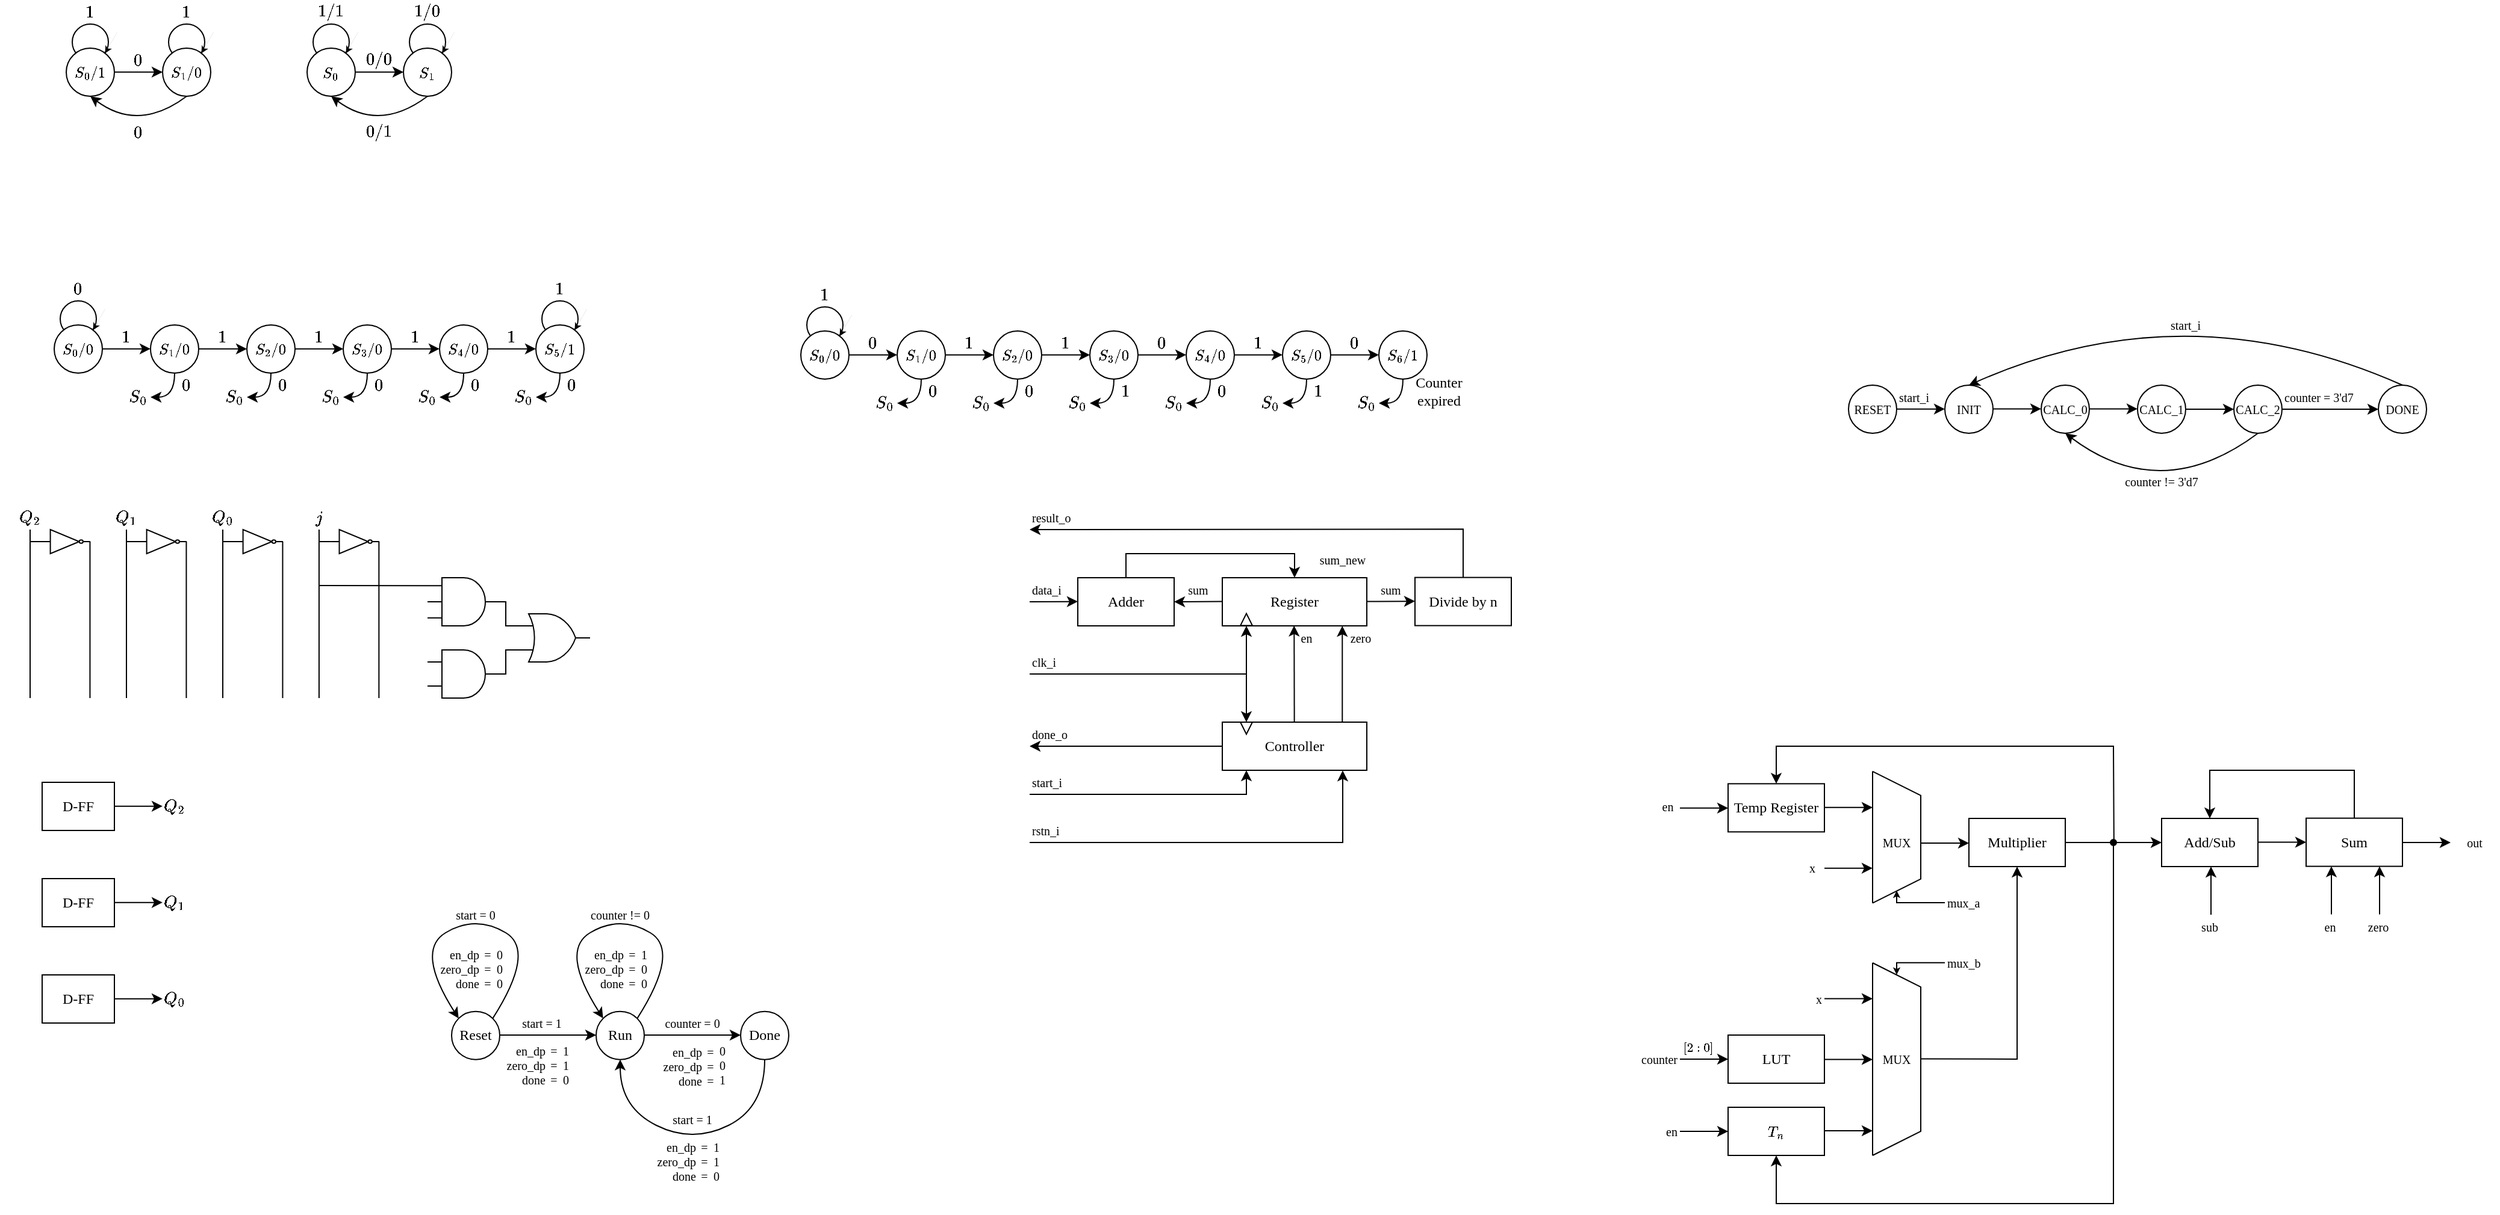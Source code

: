 <mxfile version="28.1.2">
  <diagram name="Page-1" id="NoSif5v6okNg-sf16-oA">
    <mxGraphModel dx="185" dy="393" grid="1" gridSize="10" guides="0" tooltips="1" connect="1" arrows="1" fold="1" page="1" pageScale="1" pageWidth="850" pageHeight="1100" math="1" shadow="0">
      <root>
        <mxCell id="0" />
        <mxCell id="1" parent="0" />
        <mxCell id="YLOEbYyxutvqHpA5xQ5h-109" value="" style="ellipse;whiteSpace=wrap;html=1;aspect=fixed;fillColor=none;" parent="1" vertex="1">
          <mxGeometry x="165" y="60" width="30" height="30" as="geometry" />
        </mxCell>
        <mxCell id="YLOEbYyxutvqHpA5xQ5h-103" value="" style="ellipse;whiteSpace=wrap;html=1;aspect=fixed;fillColor=none;" parent="1" vertex="1">
          <mxGeometry x="85" y="60" width="30" height="30" as="geometry" />
        </mxCell>
        <mxCell id="YLOEbYyxutvqHpA5xQ5h-7" value="" style="ellipse;whiteSpace=wrap;html=1;aspect=fixed;fillColor=none;" parent="1" vertex="1">
          <mxGeometry x="75" y="290" width="30" height="30" as="geometry" />
        </mxCell>
        <mxCell id="YLOEbYyxutvqHpA5xQ5h-1" value="&lt;font face=&quot;Times New Roman&quot;&gt;$$S_0/0$$&lt;/font&gt;" style="ellipse;whiteSpace=wrap;html=1;aspect=fixed;" parent="1" vertex="1">
          <mxGeometry x="70" y="310" width="40" height="40" as="geometry" />
        </mxCell>
        <mxCell id="YLOEbYyxutvqHpA5xQ5h-2" value="&lt;font face=&quot;Times New Roman&quot;&gt;$$S_1/0$$&lt;/font&gt;" style="ellipse;whiteSpace=wrap;html=1;aspect=fixed;" parent="1" vertex="1">
          <mxGeometry x="150" y="310" width="40" height="40" as="geometry" />
        </mxCell>
        <mxCell id="YLOEbYyxutvqHpA5xQ5h-3" value="&lt;font face=&quot;Times New Roman&quot;&gt;$$S_2/0$$&lt;/font&gt;" style="ellipse;whiteSpace=wrap;html=1;aspect=fixed;" parent="1" vertex="1">
          <mxGeometry x="230" y="310" width="40" height="40" as="geometry" />
        </mxCell>
        <mxCell id="YLOEbYyxutvqHpA5xQ5h-4" value="&lt;font face=&quot;Times New Roman&quot;&gt;$$S_3/0$$&lt;/font&gt;" style="ellipse;whiteSpace=wrap;html=1;aspect=fixed;" parent="1" vertex="1">
          <mxGeometry x="310" y="310" width="40" height="40" as="geometry" />
        </mxCell>
        <mxCell id="YLOEbYyxutvqHpA5xQ5h-5" value="&lt;font face=&quot;Times New Roman&quot;&gt;$$S_4/0$$&lt;/font&gt;" style="ellipse;whiteSpace=wrap;html=1;aspect=fixed;" parent="1" vertex="1">
          <mxGeometry x="390" y="310" width="40" height="40" as="geometry" />
        </mxCell>
        <mxCell id="YLOEbYyxutvqHpA5xQ5h-8" value="" style="endArrow=classic;html=1;rounded=0;entryX=1;entryY=1;entryDx=0;entryDy=0;strokeColor=default;strokeWidth=0;" parent="1" edge="1">
          <mxGeometry width="50" height="50" relative="1" as="geometry">
            <mxPoint x="112" y="296.6" as="sourcePoint" />
            <mxPoint x="102" y="314" as="targetPoint" />
          </mxGeometry>
        </mxCell>
        <mxCell id="YLOEbYyxutvqHpA5xQ5h-9" value="$$0$$" style="text;html=1;align=center;verticalAlign=middle;whiteSpace=wrap;rounded=0;" parent="1" vertex="1">
          <mxGeometry x="60" y="270" width="60" height="20" as="geometry" />
        </mxCell>
        <mxCell id="YLOEbYyxutvqHpA5xQ5h-13" value="" style="endArrow=classic;html=1;rounded=0;" parent="1" edge="1">
          <mxGeometry width="50" height="50" relative="1" as="geometry">
            <mxPoint x="110" y="329.83" as="sourcePoint" />
            <mxPoint x="150" y="329.83" as="targetPoint" />
          </mxGeometry>
        </mxCell>
        <mxCell id="YLOEbYyxutvqHpA5xQ5h-14" value="" style="endArrow=classic;html=1;rounded=0;" parent="1" edge="1">
          <mxGeometry width="50" height="50" relative="1" as="geometry">
            <mxPoint x="190" y="329.88" as="sourcePoint" />
            <mxPoint x="230" y="329.88" as="targetPoint" />
          </mxGeometry>
        </mxCell>
        <mxCell id="YLOEbYyxutvqHpA5xQ5h-15" value="" style="endArrow=classic;html=1;rounded=0;" parent="1" edge="1">
          <mxGeometry width="50" height="50" relative="1" as="geometry">
            <mxPoint x="270" y="329.88" as="sourcePoint" />
            <mxPoint x="310" y="329.88" as="targetPoint" />
          </mxGeometry>
        </mxCell>
        <mxCell id="YLOEbYyxutvqHpA5xQ5h-16" value="" style="endArrow=classic;html=1;rounded=0;" parent="1" edge="1">
          <mxGeometry width="50" height="50" relative="1" as="geometry">
            <mxPoint x="350" y="329.86" as="sourcePoint" />
            <mxPoint x="390" y="329.86" as="targetPoint" />
          </mxGeometry>
        </mxCell>
        <mxCell id="YLOEbYyxutvqHpA5xQ5h-17" value="$$1$$" style="text;html=1;align=center;verticalAlign=middle;whiteSpace=wrap;rounded=0;" parent="1" vertex="1">
          <mxGeometry x="350" y="310" width="40" height="20" as="geometry" />
        </mxCell>
        <mxCell id="YLOEbYyxutvqHpA5xQ5h-18" value="$$1$$" style="text;html=1;align=center;verticalAlign=middle;whiteSpace=wrap;rounded=0;" parent="1" vertex="1">
          <mxGeometry x="270" y="310" width="40" height="20" as="geometry" />
        </mxCell>
        <mxCell id="YLOEbYyxutvqHpA5xQ5h-19" value="$$1$$" style="text;html=1;align=center;verticalAlign=middle;whiteSpace=wrap;rounded=0;" parent="1" vertex="1">
          <mxGeometry x="190" y="310" width="40" height="20" as="geometry" />
        </mxCell>
        <mxCell id="YLOEbYyxutvqHpA5xQ5h-20" value="$$1$$" style="text;html=1;align=center;verticalAlign=middle;whiteSpace=wrap;rounded=0;" parent="1" vertex="1">
          <mxGeometry x="110" y="310" width="40" height="20" as="geometry" />
        </mxCell>
        <mxCell id="YLOEbYyxutvqHpA5xQ5h-27" value="" style="endArrow=classic;html=1;rounded=0;exitX=0.5;exitY=1;exitDx=0;exitDy=0;curved=1;" parent="1" source="YLOEbYyxutvqHpA5xQ5h-2" edge="1">
          <mxGeometry width="50" height="50" relative="1" as="geometry">
            <mxPoint x="145" y="420" as="sourcePoint" />
            <mxPoint x="150" y="370" as="targetPoint" />
            <Array as="points">
              <mxPoint x="170" y="370" />
            </Array>
          </mxGeometry>
        </mxCell>
        <mxCell id="YLOEbYyxutvqHpA5xQ5h-28" value="$$0$$" style="text;html=1;align=center;verticalAlign=middle;whiteSpace=wrap;rounded=0;" parent="1" vertex="1">
          <mxGeometry x="160" y="350" width="40" height="20" as="geometry" />
        </mxCell>
        <mxCell id="YLOEbYyxutvqHpA5xQ5h-29" value="$$S_0$$" style="text;html=1;align=center;verticalAlign=middle;whiteSpace=wrap;rounded=0;" parent="1" vertex="1">
          <mxGeometry x="130" y="360" width="20" height="20" as="geometry" />
        </mxCell>
        <mxCell id="YLOEbYyxutvqHpA5xQ5h-39" value="" style="endArrow=classic;html=1;rounded=0;exitX=0.5;exitY=1;exitDx=0;exitDy=0;curved=1;" parent="1" edge="1">
          <mxGeometry width="50" height="50" relative="1" as="geometry">
            <mxPoint x="250" y="350" as="sourcePoint" />
            <mxPoint x="230" y="370" as="targetPoint" />
            <Array as="points">
              <mxPoint x="250" y="370" />
            </Array>
          </mxGeometry>
        </mxCell>
        <mxCell id="YLOEbYyxutvqHpA5xQ5h-40" value="$$0$$" style="text;html=1;align=center;verticalAlign=middle;whiteSpace=wrap;rounded=0;" parent="1" vertex="1">
          <mxGeometry x="240" y="350" width="40" height="20" as="geometry" />
        </mxCell>
        <mxCell id="YLOEbYyxutvqHpA5xQ5h-41" value="$$S_0$$" style="text;html=1;align=center;verticalAlign=middle;whiteSpace=wrap;rounded=0;" parent="1" vertex="1">
          <mxGeometry x="210" y="360" width="20" height="20" as="geometry" />
        </mxCell>
        <mxCell id="YLOEbYyxutvqHpA5xQ5h-42" value="" style="endArrow=classic;html=1;rounded=0;exitX=0.5;exitY=1;exitDx=0;exitDy=0;curved=1;" parent="1" edge="1">
          <mxGeometry width="50" height="50" relative="1" as="geometry">
            <mxPoint x="330" y="350" as="sourcePoint" />
            <mxPoint x="310" y="370" as="targetPoint" />
            <Array as="points">
              <mxPoint x="330" y="370" />
            </Array>
          </mxGeometry>
        </mxCell>
        <mxCell id="YLOEbYyxutvqHpA5xQ5h-43" value="$$0$$" style="text;html=1;align=center;verticalAlign=middle;whiteSpace=wrap;rounded=0;" parent="1" vertex="1">
          <mxGeometry x="320" y="350" width="40" height="20" as="geometry" />
        </mxCell>
        <mxCell id="YLOEbYyxutvqHpA5xQ5h-44" value="$$S_0$$" style="text;html=1;align=center;verticalAlign=middle;whiteSpace=wrap;rounded=0;" parent="1" vertex="1">
          <mxGeometry x="290" y="360" width="20" height="20" as="geometry" />
        </mxCell>
        <mxCell id="YLOEbYyxutvqHpA5xQ5h-45" value="" style="endArrow=classic;html=1;rounded=0;exitX=0.5;exitY=1;exitDx=0;exitDy=0;curved=1;" parent="1" edge="1">
          <mxGeometry width="50" height="50" relative="1" as="geometry">
            <mxPoint x="410" y="350" as="sourcePoint" />
            <mxPoint x="390" y="370" as="targetPoint" />
            <Array as="points">
              <mxPoint x="410" y="370" />
            </Array>
          </mxGeometry>
        </mxCell>
        <mxCell id="YLOEbYyxutvqHpA5xQ5h-46" value="$$0$$" style="text;html=1;align=center;verticalAlign=middle;whiteSpace=wrap;rounded=0;" parent="1" vertex="1">
          <mxGeometry x="400" y="350" width="40" height="20" as="geometry" />
        </mxCell>
        <mxCell id="YLOEbYyxutvqHpA5xQ5h-47" value="$$S_0$$" style="text;html=1;align=center;verticalAlign=middle;whiteSpace=wrap;rounded=0;" parent="1" vertex="1">
          <mxGeometry x="370" y="360" width="20" height="20" as="geometry" />
        </mxCell>
        <mxCell id="YLOEbYyxutvqHpA5xQ5h-48" value="" style="ellipse;whiteSpace=wrap;html=1;aspect=fixed;fillColor=none;" parent="1" vertex="1">
          <mxGeometry x="475" y="290" width="30" height="30" as="geometry" />
        </mxCell>
        <mxCell id="YLOEbYyxutvqHpA5xQ5h-49" value="&lt;font face=&quot;Times New Roman&quot;&gt;$$S_5/1$$&lt;/font&gt;" style="ellipse;whiteSpace=wrap;html=1;aspect=fixed;" parent="1" vertex="1">
          <mxGeometry x="470" y="310" width="40" height="40" as="geometry" />
        </mxCell>
        <mxCell id="YLOEbYyxutvqHpA5xQ5h-50" value="" style="endArrow=classic;html=1;rounded=0;entryX=1;entryY=1;entryDx=0;entryDy=0;strokeColor=default;strokeWidth=0;" parent="1" edge="1">
          <mxGeometry width="50" height="50" relative="1" as="geometry">
            <mxPoint x="512" y="296.6" as="sourcePoint" />
            <mxPoint x="502" y="314" as="targetPoint" />
          </mxGeometry>
        </mxCell>
        <mxCell id="YLOEbYyxutvqHpA5xQ5h-51" value="$$1$$" style="text;html=1;align=center;verticalAlign=middle;whiteSpace=wrap;rounded=0;" parent="1" vertex="1">
          <mxGeometry x="460" y="270" width="60" height="20" as="geometry" />
        </mxCell>
        <mxCell id="YLOEbYyxutvqHpA5xQ5h-52" value="" style="endArrow=classic;html=1;rounded=0;" parent="1" edge="1">
          <mxGeometry width="50" height="50" relative="1" as="geometry">
            <mxPoint x="430" y="329.86" as="sourcePoint" />
            <mxPoint x="470" y="329.86" as="targetPoint" />
          </mxGeometry>
        </mxCell>
        <mxCell id="YLOEbYyxutvqHpA5xQ5h-53" value="$$1$$" style="text;html=1;align=center;verticalAlign=middle;whiteSpace=wrap;rounded=0;" parent="1" vertex="1">
          <mxGeometry x="430" y="310" width="40" height="20" as="geometry" />
        </mxCell>
        <mxCell id="YLOEbYyxutvqHpA5xQ5h-54" value="" style="endArrow=classic;html=1;rounded=0;exitX=0.5;exitY=1;exitDx=0;exitDy=0;curved=1;" parent="1" edge="1">
          <mxGeometry width="50" height="50" relative="1" as="geometry">
            <mxPoint x="490" y="350" as="sourcePoint" />
            <mxPoint x="470" y="370" as="targetPoint" />
            <Array as="points">
              <mxPoint x="490" y="370" />
            </Array>
          </mxGeometry>
        </mxCell>
        <mxCell id="YLOEbYyxutvqHpA5xQ5h-55" value="$$0$$" style="text;html=1;align=center;verticalAlign=middle;whiteSpace=wrap;rounded=0;" parent="1" vertex="1">
          <mxGeometry x="480" y="350" width="40" height="20" as="geometry" />
        </mxCell>
        <mxCell id="YLOEbYyxutvqHpA5xQ5h-56" value="$$S_0$$" style="text;html=1;align=center;verticalAlign=middle;whiteSpace=wrap;rounded=0;" parent="1" vertex="1">
          <mxGeometry x="450" y="360" width="20" height="20" as="geometry" />
        </mxCell>
        <mxCell id="YLOEbYyxutvqHpA5xQ5h-57" value="&lt;font face=&quot;Times New Roman&quot;&gt;D-FF&lt;/font&gt;" style="rounded=0;whiteSpace=wrap;html=1;" parent="1" vertex="1">
          <mxGeometry x="60" y="690" width="60" height="40" as="geometry" />
        </mxCell>
        <mxCell id="YLOEbYyxutvqHpA5xQ5h-60" value="" style="endArrow=classic;html=1;rounded=0;" parent="1" edge="1">
          <mxGeometry width="50" height="50" relative="1" as="geometry">
            <mxPoint x="120" y="709.83" as="sourcePoint" />
            <mxPoint x="160" y="709.83" as="targetPoint" />
          </mxGeometry>
        </mxCell>
        <mxCell id="YLOEbYyxutvqHpA5xQ5h-62" value="" style="endArrow=classic;html=1;rounded=0;" parent="1" edge="1">
          <mxGeometry width="50" height="50" relative="1" as="geometry">
            <mxPoint x="120" y="789.83" as="sourcePoint" />
            <mxPoint x="160" y="789.83" as="targetPoint" />
          </mxGeometry>
        </mxCell>
        <mxCell id="YLOEbYyxutvqHpA5xQ5h-63" value="" style="endArrow=classic;html=1;rounded=0;" parent="1" edge="1">
          <mxGeometry width="50" height="50" relative="1" as="geometry">
            <mxPoint x="120" y="869.83" as="sourcePoint" />
            <mxPoint x="160" y="869.83" as="targetPoint" />
          </mxGeometry>
        </mxCell>
        <mxCell id="YLOEbYyxutvqHpA5xQ5h-64" value="&lt;font face=&quot;Times New Roman&quot;&gt;D-FF&lt;/font&gt;" style="rounded=0;whiteSpace=wrap;html=1;" parent="1" vertex="1">
          <mxGeometry x="60" y="770" width="60" height="40" as="geometry" />
        </mxCell>
        <mxCell id="YLOEbYyxutvqHpA5xQ5h-65" value="&lt;font face=&quot;Times New Roman&quot;&gt;D-FF&lt;/font&gt;" style="rounded=0;whiteSpace=wrap;html=1;" parent="1" vertex="1">
          <mxGeometry x="60" y="850" width="60" height="40" as="geometry" />
        </mxCell>
        <mxCell id="YLOEbYyxutvqHpA5xQ5h-66" value="$$Q_2$$" style="text;html=1;align=center;verticalAlign=middle;whiteSpace=wrap;rounded=0;" parent="1" vertex="1">
          <mxGeometry x="160" y="700" width="20" height="20" as="geometry" />
        </mxCell>
        <mxCell id="YLOEbYyxutvqHpA5xQ5h-67" value="$$Q_1$$" style="text;html=1;align=center;verticalAlign=middle;whiteSpace=wrap;rounded=0;" parent="1" vertex="1">
          <mxGeometry x="160" y="780" width="20" height="20" as="geometry" />
        </mxCell>
        <mxCell id="YLOEbYyxutvqHpA5xQ5h-68" value="$$Q_0$$" style="text;html=1;align=center;verticalAlign=middle;whiteSpace=wrap;rounded=0;" parent="1" vertex="1">
          <mxGeometry x="160" y="860" width="20" height="20" as="geometry" />
        </mxCell>
        <mxCell id="YLOEbYyxutvqHpA5xQ5h-69" value="" style="verticalLabelPosition=bottom;shadow=0;dashed=0;align=center;html=1;verticalAlign=top;shape=mxgraph.electrical.logic_gates.logic_gate;operation=and;numInputs=3;" parent="1" vertex="1">
          <mxGeometry x="380" y="520" width="60" height="40" as="geometry" />
        </mxCell>
        <mxCell id="YLOEbYyxutvqHpA5xQ5h-70" value="" style="verticalLabelPosition=bottom;shadow=0;dashed=0;align=center;html=1;verticalAlign=top;shape=mxgraph.electrical.logic_gates.logic_gate;operation=and;numInputs=2;" parent="1" vertex="1">
          <mxGeometry x="380" y="580" width="60" height="40" as="geometry" />
        </mxCell>
        <mxCell id="YLOEbYyxutvqHpA5xQ5h-71" value="" style="verticalLabelPosition=bottom;shadow=0;dashed=0;align=center;html=1;verticalAlign=top;shape=mxgraph.electrical.logic_gates.logic_gate;operation=or;numInputs=2;" parent="1" vertex="1">
          <mxGeometry x="455" y="550" width="60" height="40" as="geometry" />
        </mxCell>
        <mxCell id="YLOEbYyxutvqHpA5xQ5h-73" style="edgeStyle=orthogonalEdgeStyle;rounded=0;orthogonalLoop=1;jettySize=auto;html=1;entryX=0;entryY=0.25;entryDx=0;entryDy=0;entryPerimeter=0;endArrow=none;endFill=0;" parent="1" source="YLOEbYyxutvqHpA5xQ5h-69" target="YLOEbYyxutvqHpA5xQ5h-71" edge="1">
          <mxGeometry relative="1" as="geometry">
            <Array as="points">
              <mxPoint x="445" y="540" />
              <mxPoint x="445" y="560" />
            </Array>
          </mxGeometry>
        </mxCell>
        <mxCell id="YLOEbYyxutvqHpA5xQ5h-74" style="edgeStyle=orthogonalEdgeStyle;rounded=0;orthogonalLoop=1;jettySize=auto;html=1;entryX=0;entryY=0.75;entryDx=0;entryDy=0;entryPerimeter=0;endArrow=none;endFill=0;" parent="1" source="YLOEbYyxutvqHpA5xQ5h-70" target="YLOEbYyxutvqHpA5xQ5h-71" edge="1">
          <mxGeometry relative="1" as="geometry">
            <Array as="points">
              <mxPoint x="445" y="600" />
              <mxPoint x="445" y="580" />
            </Array>
          </mxGeometry>
        </mxCell>
        <mxCell id="YLOEbYyxutvqHpA5xQ5h-79" value="$$Q_1$$" style="text;html=1;align=center;verticalAlign=middle;whiteSpace=wrap;rounded=0;" parent="1" vertex="1">
          <mxGeometry x="120" y="460" width="20" height="20" as="geometry" />
        </mxCell>
        <mxCell id="YLOEbYyxutvqHpA5xQ5h-80" value="$$Q_0$$" style="text;html=1;align=center;verticalAlign=middle;whiteSpace=wrap;rounded=0;" parent="1" vertex="1">
          <mxGeometry x="200" y="460" width="20" height="20" as="geometry" />
        </mxCell>
        <mxCell id="YLOEbYyxutvqHpA5xQ5h-81" value="$$j$$" style="text;html=1;align=center;verticalAlign=middle;whiteSpace=wrap;rounded=0;" parent="1" vertex="1">
          <mxGeometry x="280" y="460" width="20" height="20" as="geometry" />
        </mxCell>
        <mxCell id="YLOEbYyxutvqHpA5xQ5h-83" value="" style="verticalLabelPosition=bottom;shadow=0;dashed=0;align=center;html=1;verticalAlign=top;shape=mxgraph.electrical.logic_gates.inverter_2" parent="1" vertex="1">
          <mxGeometry x="140" y="480" width="40" height="20" as="geometry" />
        </mxCell>
        <mxCell id="YLOEbYyxutvqHpA5xQ5h-84" value="" style="endArrow=none;html=1;rounded=0;" parent="1" edge="1">
          <mxGeometry width="50" height="50" relative="1" as="geometry">
            <mxPoint x="130" y="620" as="sourcePoint" />
            <mxPoint x="130" y="490" as="targetPoint" />
          </mxGeometry>
        </mxCell>
        <mxCell id="YLOEbYyxutvqHpA5xQ5h-85" style="edgeStyle=orthogonalEdgeStyle;rounded=0;orthogonalLoop=1;jettySize=auto;html=1;entryX=0;entryY=0.5;entryDx=0;entryDy=0;entryPerimeter=0;endArrow=none;endFill=0;" parent="1" source="YLOEbYyxutvqHpA5xQ5h-79" target="YLOEbYyxutvqHpA5xQ5h-83" edge="1">
          <mxGeometry relative="1" as="geometry">
            <Array as="points">
              <mxPoint x="130" y="490" />
            </Array>
          </mxGeometry>
        </mxCell>
        <mxCell id="YLOEbYyxutvqHpA5xQ5h-86" value="" style="endArrow=none;html=1;rounded=0;" parent="1" edge="1">
          <mxGeometry width="50" height="50" relative="1" as="geometry">
            <mxPoint x="179.72" y="620" as="sourcePoint" />
            <mxPoint x="179.72" y="490" as="targetPoint" />
          </mxGeometry>
        </mxCell>
        <mxCell id="YLOEbYyxutvqHpA5xQ5h-87" value="" style="verticalLabelPosition=bottom;shadow=0;dashed=0;align=center;html=1;verticalAlign=top;shape=mxgraph.electrical.logic_gates.inverter_2" parent="1" vertex="1">
          <mxGeometry x="220" y="480" width="40" height="20" as="geometry" />
        </mxCell>
        <mxCell id="YLOEbYyxutvqHpA5xQ5h-88" value="" style="endArrow=none;html=1;rounded=0;" parent="1" edge="1">
          <mxGeometry width="50" height="50" relative="1" as="geometry">
            <mxPoint x="210" y="620" as="sourcePoint" />
            <mxPoint x="210" y="490" as="targetPoint" />
          </mxGeometry>
        </mxCell>
        <mxCell id="YLOEbYyxutvqHpA5xQ5h-89" style="edgeStyle=orthogonalEdgeStyle;rounded=0;orthogonalLoop=1;jettySize=auto;html=1;entryX=0;entryY=0.5;entryDx=0;entryDy=0;entryPerimeter=0;endArrow=none;endFill=0;" parent="1" target="YLOEbYyxutvqHpA5xQ5h-87" edge="1">
          <mxGeometry relative="1" as="geometry">
            <mxPoint x="210" y="480" as="sourcePoint" />
            <Array as="points">
              <mxPoint x="210" y="490" />
            </Array>
          </mxGeometry>
        </mxCell>
        <mxCell id="YLOEbYyxutvqHpA5xQ5h-90" value="" style="endArrow=none;html=1;rounded=0;" parent="1" edge="1">
          <mxGeometry width="50" height="50" relative="1" as="geometry">
            <mxPoint x="259.72" y="620" as="sourcePoint" />
            <mxPoint x="259.72" y="490" as="targetPoint" />
          </mxGeometry>
        </mxCell>
        <mxCell id="YLOEbYyxutvqHpA5xQ5h-91" value="" style="verticalLabelPosition=bottom;shadow=0;dashed=0;align=center;html=1;verticalAlign=top;shape=mxgraph.electrical.logic_gates.inverter_2" parent="1" vertex="1">
          <mxGeometry x="299.95" y="480" width="40" height="20" as="geometry" />
        </mxCell>
        <mxCell id="YLOEbYyxutvqHpA5xQ5h-92" value="" style="endArrow=none;html=1;rounded=0;" parent="1" edge="1">
          <mxGeometry width="50" height="50" relative="1" as="geometry">
            <mxPoint x="289.95" y="620" as="sourcePoint" />
            <mxPoint x="289.95" y="490" as="targetPoint" />
          </mxGeometry>
        </mxCell>
        <mxCell id="YLOEbYyxutvqHpA5xQ5h-93" style="edgeStyle=orthogonalEdgeStyle;rounded=0;orthogonalLoop=1;jettySize=auto;html=1;entryX=0;entryY=0.5;entryDx=0;entryDy=0;entryPerimeter=0;endArrow=none;endFill=0;" parent="1" target="YLOEbYyxutvqHpA5xQ5h-91" edge="1">
          <mxGeometry relative="1" as="geometry">
            <mxPoint x="289.95" y="480" as="sourcePoint" />
            <Array as="points">
              <mxPoint x="289.95" y="490" />
            </Array>
          </mxGeometry>
        </mxCell>
        <mxCell id="YLOEbYyxutvqHpA5xQ5h-94" value="" style="endArrow=none;html=1;rounded=0;" parent="1" edge="1">
          <mxGeometry width="50" height="50" relative="1" as="geometry">
            <mxPoint x="339.67" y="620" as="sourcePoint" />
            <mxPoint x="339.67" y="490" as="targetPoint" />
          </mxGeometry>
        </mxCell>
        <mxCell id="YLOEbYyxutvqHpA5xQ5h-95" value="$$Q_2$$" style="text;html=1;align=center;verticalAlign=middle;whiteSpace=wrap;rounded=0;" parent="1" vertex="1">
          <mxGeometry x="40" y="460" width="20" height="20" as="geometry" />
        </mxCell>
        <mxCell id="YLOEbYyxutvqHpA5xQ5h-96" value="" style="verticalLabelPosition=bottom;shadow=0;dashed=0;align=center;html=1;verticalAlign=top;shape=mxgraph.electrical.logic_gates.inverter_2" parent="1" vertex="1">
          <mxGeometry x="60" y="480" width="40" height="20" as="geometry" />
        </mxCell>
        <mxCell id="YLOEbYyxutvqHpA5xQ5h-97" value="" style="endArrow=none;html=1;rounded=0;" parent="1" edge="1">
          <mxGeometry width="50" height="50" relative="1" as="geometry">
            <mxPoint x="50" y="620" as="sourcePoint" />
            <mxPoint x="50" y="490" as="targetPoint" />
          </mxGeometry>
        </mxCell>
        <mxCell id="YLOEbYyxutvqHpA5xQ5h-98" style="edgeStyle=orthogonalEdgeStyle;rounded=0;orthogonalLoop=1;jettySize=auto;html=1;entryX=0;entryY=0.5;entryDx=0;entryDy=0;entryPerimeter=0;endArrow=none;endFill=0;" parent="1" source="YLOEbYyxutvqHpA5xQ5h-95" target="YLOEbYyxutvqHpA5xQ5h-96" edge="1">
          <mxGeometry relative="1" as="geometry">
            <Array as="points">
              <mxPoint x="50" y="490" />
            </Array>
          </mxGeometry>
        </mxCell>
        <mxCell id="YLOEbYyxutvqHpA5xQ5h-99" value="" style="endArrow=none;html=1;rounded=0;" parent="1" edge="1">
          <mxGeometry width="50" height="50" relative="1" as="geometry">
            <mxPoint x="99.72" y="620" as="sourcePoint" />
            <mxPoint x="99.72" y="490" as="targetPoint" />
          </mxGeometry>
        </mxCell>
        <mxCell id="YLOEbYyxutvqHpA5xQ5h-101" value="" style="endArrow=none;html=1;rounded=0;entryX=0;entryY=0.167;entryDx=0;entryDy=0;entryPerimeter=0;" parent="1" target="YLOEbYyxutvqHpA5xQ5h-69" edge="1">
          <mxGeometry width="50" height="50" relative="1" as="geometry">
            <mxPoint x="290" y="526.5" as="sourcePoint" />
            <mxPoint x="370" y="525" as="targetPoint" />
          </mxGeometry>
        </mxCell>
        <mxCell id="YLOEbYyxutvqHpA5xQ5h-102" value="&lt;font face=&quot;Times New Roman&quot;&gt;$$S_0/1$$&lt;/font&gt;" style="ellipse;whiteSpace=wrap;html=1;aspect=fixed;" parent="1" vertex="1">
          <mxGeometry x="80" y="80" width="40" height="40" as="geometry" />
        </mxCell>
        <mxCell id="YLOEbYyxutvqHpA5xQ5h-104" value="" style="endArrow=classic;html=1;rounded=0;entryX=1;entryY=1;entryDx=0;entryDy=0;strokeColor=default;strokeWidth=0;" parent="1" edge="1">
          <mxGeometry width="50" height="50" relative="1" as="geometry">
            <mxPoint x="122" y="66.6" as="sourcePoint" />
            <mxPoint x="112" y="84" as="targetPoint" />
          </mxGeometry>
        </mxCell>
        <mxCell id="YLOEbYyxutvqHpA5xQ5h-105" value="$$1$$" style="text;html=1;align=center;verticalAlign=middle;whiteSpace=wrap;rounded=0;" parent="1" vertex="1">
          <mxGeometry x="70" y="40" width="60" height="20" as="geometry" />
        </mxCell>
        <mxCell id="YLOEbYyxutvqHpA5xQ5h-106" value="&lt;font face=&quot;Times New Roman&quot;&gt;$$S_1/0$$&lt;/font&gt;" style="ellipse;whiteSpace=wrap;html=1;aspect=fixed;" parent="1" vertex="1">
          <mxGeometry x="160" y="80" width="40" height="40" as="geometry" />
        </mxCell>
        <mxCell id="YLOEbYyxutvqHpA5xQ5h-107" value="" style="endArrow=classic;html=1;rounded=0;" parent="1" edge="1">
          <mxGeometry width="50" height="50" relative="1" as="geometry">
            <mxPoint x="120" y="99.88" as="sourcePoint" />
            <mxPoint x="160" y="99.88" as="targetPoint" />
          </mxGeometry>
        </mxCell>
        <mxCell id="YLOEbYyxutvqHpA5xQ5h-108" value="$$0$$" style="text;html=1;align=center;verticalAlign=middle;whiteSpace=wrap;rounded=0;" parent="1" vertex="1">
          <mxGeometry x="120" y="80" width="40" height="20" as="geometry" />
        </mxCell>
        <mxCell id="YLOEbYyxutvqHpA5xQ5h-110" value="" style="endArrow=classic;html=1;rounded=0;entryX=1;entryY=1;entryDx=0;entryDy=0;strokeColor=default;strokeWidth=0;" parent="1" edge="1">
          <mxGeometry width="50" height="50" relative="1" as="geometry">
            <mxPoint x="202" y="66.6" as="sourcePoint" />
            <mxPoint x="192" y="84" as="targetPoint" />
          </mxGeometry>
        </mxCell>
        <mxCell id="YLOEbYyxutvqHpA5xQ5h-111" value="$$1$$" style="text;html=1;align=center;verticalAlign=middle;whiteSpace=wrap;rounded=0;" parent="1" vertex="1">
          <mxGeometry x="150" y="40" width="60" height="20" as="geometry" />
        </mxCell>
        <mxCell id="YLOEbYyxutvqHpA5xQ5h-112" value="" style="endArrow=classic;html=1;rounded=0;exitX=0.5;exitY=1;exitDx=0;exitDy=0;entryX=0.5;entryY=1;entryDx=0;entryDy=0;curved=1;" parent="1" source="YLOEbYyxutvqHpA5xQ5h-106" target="YLOEbYyxutvqHpA5xQ5h-102" edge="1">
          <mxGeometry width="50" height="50" relative="1" as="geometry">
            <mxPoint x="160" y="150" as="sourcePoint" />
            <mxPoint x="200" y="150" as="targetPoint" />
            <Array as="points">
              <mxPoint x="140" y="150" />
            </Array>
          </mxGeometry>
        </mxCell>
        <mxCell id="YLOEbYyxutvqHpA5xQ5h-113" value="$$0$$" style="text;html=1;align=center;verticalAlign=middle;whiteSpace=wrap;rounded=0;" parent="1" vertex="1">
          <mxGeometry x="120" y="140" width="40" height="20" as="geometry" />
        </mxCell>
        <mxCell id="YLOEbYyxutvqHpA5xQ5h-114" value="" style="ellipse;whiteSpace=wrap;html=1;aspect=fixed;fillColor=none;" parent="1" vertex="1">
          <mxGeometry x="365" y="60" width="30" height="30" as="geometry" />
        </mxCell>
        <mxCell id="YLOEbYyxutvqHpA5xQ5h-115" value="" style="ellipse;whiteSpace=wrap;html=1;aspect=fixed;fillColor=none;" parent="1" vertex="1">
          <mxGeometry x="285" y="60" width="30" height="30" as="geometry" />
        </mxCell>
        <mxCell id="YLOEbYyxutvqHpA5xQ5h-116" value="&lt;font face=&quot;Times New Roman&quot;&gt;$$S_0$$&lt;/font&gt;" style="ellipse;whiteSpace=wrap;html=1;aspect=fixed;" parent="1" vertex="1">
          <mxGeometry x="280" y="80" width="40" height="40" as="geometry" />
        </mxCell>
        <mxCell id="YLOEbYyxutvqHpA5xQ5h-117" value="" style="endArrow=classic;html=1;rounded=0;entryX=1;entryY=1;entryDx=0;entryDy=0;strokeColor=default;strokeWidth=0;" parent="1" edge="1">
          <mxGeometry width="50" height="50" relative="1" as="geometry">
            <mxPoint x="322" y="66.6" as="sourcePoint" />
            <mxPoint x="312" y="84" as="targetPoint" />
          </mxGeometry>
        </mxCell>
        <mxCell id="YLOEbYyxutvqHpA5xQ5h-118" value="$$1/1$$" style="text;html=1;align=center;verticalAlign=middle;whiteSpace=wrap;rounded=0;" parent="1" vertex="1">
          <mxGeometry x="270" y="40" width="60" height="20" as="geometry" />
        </mxCell>
        <mxCell id="YLOEbYyxutvqHpA5xQ5h-119" value="&lt;font face=&quot;Times New Roman&quot;&gt;$$S_1$$&lt;/font&gt;" style="ellipse;whiteSpace=wrap;html=1;aspect=fixed;" parent="1" vertex="1">
          <mxGeometry x="360" y="80" width="40" height="40" as="geometry" />
        </mxCell>
        <mxCell id="YLOEbYyxutvqHpA5xQ5h-120" value="" style="endArrow=classic;html=1;rounded=0;" parent="1" edge="1">
          <mxGeometry width="50" height="50" relative="1" as="geometry">
            <mxPoint x="320" y="99.88" as="sourcePoint" />
            <mxPoint x="360" y="99.88" as="targetPoint" />
          </mxGeometry>
        </mxCell>
        <mxCell id="YLOEbYyxutvqHpA5xQ5h-121" value="$$0/0$$" style="text;html=1;align=center;verticalAlign=middle;whiteSpace=wrap;rounded=0;" parent="1" vertex="1">
          <mxGeometry x="320" y="80" width="40" height="20" as="geometry" />
        </mxCell>
        <mxCell id="YLOEbYyxutvqHpA5xQ5h-122" value="" style="endArrow=classic;html=1;rounded=0;entryX=1;entryY=1;entryDx=0;entryDy=0;strokeColor=default;strokeWidth=0;" parent="1" edge="1">
          <mxGeometry width="50" height="50" relative="1" as="geometry">
            <mxPoint x="402" y="66.6" as="sourcePoint" />
            <mxPoint x="392" y="84" as="targetPoint" />
          </mxGeometry>
        </mxCell>
        <mxCell id="YLOEbYyxutvqHpA5xQ5h-123" value="$$1/0$$" style="text;html=1;align=center;verticalAlign=middle;whiteSpace=wrap;rounded=0;" parent="1" vertex="1">
          <mxGeometry x="350" y="40" width="60" height="20" as="geometry" />
        </mxCell>
        <mxCell id="YLOEbYyxutvqHpA5xQ5h-124" value="" style="endArrow=classic;html=1;rounded=0;exitX=0.5;exitY=1;exitDx=0;exitDy=0;entryX=0.5;entryY=1;entryDx=0;entryDy=0;curved=1;" parent="1" source="YLOEbYyxutvqHpA5xQ5h-119" target="YLOEbYyxutvqHpA5xQ5h-116" edge="1">
          <mxGeometry width="50" height="50" relative="1" as="geometry">
            <mxPoint x="360" y="150" as="sourcePoint" />
            <mxPoint x="400" y="150" as="targetPoint" />
            <Array as="points">
              <mxPoint x="340" y="150" />
            </Array>
          </mxGeometry>
        </mxCell>
        <mxCell id="YLOEbYyxutvqHpA5xQ5h-125" value="$$0/1$$" style="text;html=1;align=center;verticalAlign=middle;whiteSpace=wrap;rounded=0;" parent="1" vertex="1">
          <mxGeometry x="320" y="140" width="40" height="20" as="geometry" />
        </mxCell>
        <mxCell id="SbJmh1c1xDiJE1zooai2-1" value="" style="ellipse;whiteSpace=wrap;html=1;aspect=fixed;fillColor=none;" parent="1" vertex="1">
          <mxGeometry x="695" y="295" width="30" height="30" as="geometry" />
        </mxCell>
        <mxCell id="SbJmh1c1xDiJE1zooai2-2" value="&lt;font face=&quot;Times New Roman&quot;&gt;$$S_0/0$$&lt;/font&gt;" style="ellipse;whiteSpace=wrap;html=1;aspect=fixed;" parent="1" vertex="1">
          <mxGeometry x="690" y="315" width="40" height="40" as="geometry" />
        </mxCell>
        <mxCell id="SbJmh1c1xDiJE1zooai2-3" value="&lt;font face=&quot;Times New Roman&quot;&gt;$$S_1/0$$&lt;/font&gt;" style="ellipse;whiteSpace=wrap;html=1;aspect=fixed;" parent="1" vertex="1">
          <mxGeometry x="770" y="315" width="40" height="40" as="geometry" />
        </mxCell>
        <mxCell id="SbJmh1c1xDiJE1zooai2-4" value="&lt;font face=&quot;Times New Roman&quot;&gt;$$S_2/0$$&lt;/font&gt;" style="ellipse;whiteSpace=wrap;html=1;aspect=fixed;" parent="1" vertex="1">
          <mxGeometry x="850" y="315" width="40" height="40" as="geometry" />
        </mxCell>
        <mxCell id="SbJmh1c1xDiJE1zooai2-5" value="&lt;font face=&quot;Times New Roman&quot;&gt;$$S_3/0$$&lt;/font&gt;" style="ellipse;whiteSpace=wrap;html=1;aspect=fixed;" parent="1" vertex="1">
          <mxGeometry x="930" y="315" width="40" height="40" as="geometry" />
        </mxCell>
        <mxCell id="SbJmh1c1xDiJE1zooai2-6" value="&lt;font face=&quot;Times New Roman&quot;&gt;$$S_4/0$$&lt;/font&gt;" style="ellipse;whiteSpace=wrap;html=1;aspect=fixed;" parent="1" vertex="1">
          <mxGeometry x="1010" y="315" width="40" height="40" as="geometry" />
        </mxCell>
        <mxCell id="SbJmh1c1xDiJE1zooai2-7" value="" style="endArrow=classic;html=1;rounded=0;entryX=1;entryY=1;entryDx=0;entryDy=0;strokeColor=default;strokeWidth=0;" parent="1" edge="1">
          <mxGeometry width="50" height="50" relative="1" as="geometry">
            <mxPoint x="732" y="301.6" as="sourcePoint" />
            <mxPoint x="722" y="319" as="targetPoint" />
          </mxGeometry>
        </mxCell>
        <mxCell id="SbJmh1c1xDiJE1zooai2-8" value="$$1$$" style="text;html=1;align=center;verticalAlign=middle;whiteSpace=wrap;rounded=0;" parent="1" vertex="1">
          <mxGeometry x="680" y="275" width="60" height="20" as="geometry" />
        </mxCell>
        <mxCell id="SbJmh1c1xDiJE1zooai2-9" value="" style="endArrow=classic;html=1;rounded=0;" parent="1" edge="1">
          <mxGeometry width="50" height="50" relative="1" as="geometry">
            <mxPoint x="730" y="334.83" as="sourcePoint" />
            <mxPoint x="770" y="334.83" as="targetPoint" />
          </mxGeometry>
        </mxCell>
        <mxCell id="SbJmh1c1xDiJE1zooai2-10" value="" style="endArrow=classic;html=1;rounded=0;" parent="1" edge="1">
          <mxGeometry width="50" height="50" relative="1" as="geometry">
            <mxPoint x="810" y="334.88" as="sourcePoint" />
            <mxPoint x="850" y="334.88" as="targetPoint" />
          </mxGeometry>
        </mxCell>
        <mxCell id="SbJmh1c1xDiJE1zooai2-11" value="" style="endArrow=classic;html=1;rounded=0;" parent="1" edge="1">
          <mxGeometry width="50" height="50" relative="1" as="geometry">
            <mxPoint x="890" y="334.88" as="sourcePoint" />
            <mxPoint x="930" y="334.88" as="targetPoint" />
          </mxGeometry>
        </mxCell>
        <mxCell id="SbJmh1c1xDiJE1zooai2-12" value="" style="endArrow=classic;html=1;rounded=0;" parent="1" edge="1">
          <mxGeometry width="50" height="50" relative="1" as="geometry">
            <mxPoint x="970" y="334.86" as="sourcePoint" />
            <mxPoint x="1010" y="334.86" as="targetPoint" />
          </mxGeometry>
        </mxCell>
        <mxCell id="SbJmh1c1xDiJE1zooai2-13" value="$$0$$" style="text;html=1;align=center;verticalAlign=middle;whiteSpace=wrap;rounded=0;" parent="1" vertex="1">
          <mxGeometry x="970" y="315" width="40" height="20" as="geometry" />
        </mxCell>
        <mxCell id="SbJmh1c1xDiJE1zooai2-14" value="$$1$$" style="text;html=1;align=center;verticalAlign=middle;whiteSpace=wrap;rounded=0;" parent="1" vertex="1">
          <mxGeometry x="890" y="315" width="40" height="20" as="geometry" />
        </mxCell>
        <mxCell id="SbJmh1c1xDiJE1zooai2-15" value="$$1$$" style="text;html=1;align=center;verticalAlign=middle;whiteSpace=wrap;rounded=0;" parent="1" vertex="1">
          <mxGeometry x="810" y="315" width="40" height="20" as="geometry" />
        </mxCell>
        <mxCell id="SbJmh1c1xDiJE1zooai2-16" value="$$0$$" style="text;html=1;align=center;verticalAlign=middle;whiteSpace=wrap;rounded=0;" parent="1" vertex="1">
          <mxGeometry x="730" y="315" width="40" height="20" as="geometry" />
        </mxCell>
        <mxCell id="SbJmh1c1xDiJE1zooai2-17" value="" style="endArrow=classic;html=1;rounded=0;exitX=0.5;exitY=1;exitDx=0;exitDy=0;curved=1;" parent="1" source="SbJmh1c1xDiJE1zooai2-3" edge="1">
          <mxGeometry width="50" height="50" relative="1" as="geometry">
            <mxPoint x="765" y="425" as="sourcePoint" />
            <mxPoint x="770" y="375" as="targetPoint" />
            <Array as="points">
              <mxPoint x="790" y="375" />
            </Array>
          </mxGeometry>
        </mxCell>
        <mxCell id="SbJmh1c1xDiJE1zooai2-18" value="$$0$$" style="text;html=1;align=center;verticalAlign=middle;whiteSpace=wrap;rounded=0;" parent="1" vertex="1">
          <mxGeometry x="780" y="355" width="40" height="20" as="geometry" />
        </mxCell>
        <mxCell id="SbJmh1c1xDiJE1zooai2-19" value="$$S_0$$" style="text;html=1;align=center;verticalAlign=middle;whiteSpace=wrap;rounded=0;" parent="1" vertex="1">
          <mxGeometry x="750" y="365" width="20" height="20" as="geometry" />
        </mxCell>
        <mxCell id="SbJmh1c1xDiJE1zooai2-20" value="" style="endArrow=classic;html=1;rounded=0;exitX=0.5;exitY=1;exitDx=0;exitDy=0;curved=1;" parent="1" edge="1">
          <mxGeometry width="50" height="50" relative="1" as="geometry">
            <mxPoint x="870" y="355" as="sourcePoint" />
            <mxPoint x="850" y="375" as="targetPoint" />
            <Array as="points">
              <mxPoint x="870" y="375" />
            </Array>
          </mxGeometry>
        </mxCell>
        <mxCell id="SbJmh1c1xDiJE1zooai2-21" value="$$0$$" style="text;html=1;align=center;verticalAlign=middle;whiteSpace=wrap;rounded=0;" parent="1" vertex="1">
          <mxGeometry x="860" y="355" width="40" height="20" as="geometry" />
        </mxCell>
        <mxCell id="SbJmh1c1xDiJE1zooai2-22" value="$$S_0$$" style="text;html=1;align=center;verticalAlign=middle;whiteSpace=wrap;rounded=0;" parent="1" vertex="1">
          <mxGeometry x="830" y="365" width="20" height="20" as="geometry" />
        </mxCell>
        <mxCell id="SbJmh1c1xDiJE1zooai2-23" value="" style="endArrow=classic;html=1;rounded=0;exitX=0.5;exitY=1;exitDx=0;exitDy=0;curved=1;" parent="1" edge="1">
          <mxGeometry width="50" height="50" relative="1" as="geometry">
            <mxPoint x="950" y="355" as="sourcePoint" />
            <mxPoint x="930" y="375" as="targetPoint" />
            <Array as="points">
              <mxPoint x="950" y="375" />
            </Array>
          </mxGeometry>
        </mxCell>
        <mxCell id="SbJmh1c1xDiJE1zooai2-24" value="$$1$$" style="text;html=1;align=center;verticalAlign=middle;whiteSpace=wrap;rounded=0;" parent="1" vertex="1">
          <mxGeometry x="940" y="355" width="40" height="20" as="geometry" />
        </mxCell>
        <mxCell id="SbJmh1c1xDiJE1zooai2-25" value="$$S_0$$" style="text;html=1;align=center;verticalAlign=middle;whiteSpace=wrap;rounded=0;" parent="1" vertex="1">
          <mxGeometry x="910" y="365" width="20" height="20" as="geometry" />
        </mxCell>
        <mxCell id="SbJmh1c1xDiJE1zooai2-26" value="" style="endArrow=classic;html=1;rounded=0;exitX=0.5;exitY=1;exitDx=0;exitDy=0;curved=1;" parent="1" edge="1">
          <mxGeometry width="50" height="50" relative="1" as="geometry">
            <mxPoint x="1030" y="355" as="sourcePoint" />
            <mxPoint x="1010" y="375" as="targetPoint" />
            <Array as="points">
              <mxPoint x="1030" y="375" />
            </Array>
          </mxGeometry>
        </mxCell>
        <mxCell id="SbJmh1c1xDiJE1zooai2-27" value="$$0$$" style="text;html=1;align=center;verticalAlign=middle;whiteSpace=wrap;rounded=0;" parent="1" vertex="1">
          <mxGeometry x="1020" y="355" width="40" height="20" as="geometry" />
        </mxCell>
        <mxCell id="SbJmh1c1xDiJE1zooai2-28" value="$$S_0$$" style="text;html=1;align=center;verticalAlign=middle;whiteSpace=wrap;rounded=0;" parent="1" vertex="1">
          <mxGeometry x="990" y="365" width="20" height="20" as="geometry" />
        </mxCell>
        <mxCell id="SbJmh1c1xDiJE1zooai2-30" value="&lt;font face=&quot;Times New Roman&quot;&gt;$$S_5/0$$&lt;/font&gt;" style="ellipse;whiteSpace=wrap;html=1;aspect=fixed;" parent="1" vertex="1">
          <mxGeometry x="1090" y="315" width="40" height="40" as="geometry" />
        </mxCell>
        <mxCell id="SbJmh1c1xDiJE1zooai2-33" value="" style="endArrow=classic;html=1;rounded=0;" parent="1" edge="1">
          <mxGeometry width="50" height="50" relative="1" as="geometry">
            <mxPoint x="1050" y="334.86" as="sourcePoint" />
            <mxPoint x="1090" y="334.86" as="targetPoint" />
          </mxGeometry>
        </mxCell>
        <mxCell id="SbJmh1c1xDiJE1zooai2-34" value="$$1$$" style="text;html=1;align=center;verticalAlign=middle;whiteSpace=wrap;rounded=0;" parent="1" vertex="1">
          <mxGeometry x="1050" y="315" width="40" height="20" as="geometry" />
        </mxCell>
        <mxCell id="SbJmh1c1xDiJE1zooai2-35" value="" style="endArrow=classic;html=1;rounded=0;exitX=0.5;exitY=1;exitDx=0;exitDy=0;curved=1;" parent="1" edge="1">
          <mxGeometry width="50" height="50" relative="1" as="geometry">
            <mxPoint x="1110" y="355" as="sourcePoint" />
            <mxPoint x="1090" y="375" as="targetPoint" />
            <Array as="points">
              <mxPoint x="1110" y="375" />
            </Array>
          </mxGeometry>
        </mxCell>
        <mxCell id="SbJmh1c1xDiJE1zooai2-36" value="$$1$$" style="text;html=1;align=center;verticalAlign=middle;whiteSpace=wrap;rounded=0;" parent="1" vertex="1">
          <mxGeometry x="1100" y="355" width="40" height="20" as="geometry" />
        </mxCell>
        <mxCell id="SbJmh1c1xDiJE1zooai2-37" value="$$S_0$$" style="text;html=1;align=center;verticalAlign=middle;whiteSpace=wrap;rounded=0;" parent="1" vertex="1">
          <mxGeometry x="1070" y="365" width="20" height="20" as="geometry" />
        </mxCell>
        <mxCell id="SbJmh1c1xDiJE1zooai2-39" value="&lt;font face=&quot;Times New Roman&quot;&gt;$$S_6/1$$&lt;/font&gt;" style="ellipse;whiteSpace=wrap;html=1;aspect=fixed;" parent="1" vertex="1">
          <mxGeometry x="1170" y="315" width="40" height="40" as="geometry" />
        </mxCell>
        <mxCell id="SbJmh1c1xDiJE1zooai2-40" value="" style="endArrow=classic;html=1;rounded=0;" parent="1" edge="1">
          <mxGeometry width="50" height="50" relative="1" as="geometry">
            <mxPoint x="1130" y="334.86" as="sourcePoint" />
            <mxPoint x="1170" y="334.86" as="targetPoint" />
          </mxGeometry>
        </mxCell>
        <mxCell id="SbJmh1c1xDiJE1zooai2-41" value="$$0$$" style="text;html=1;align=center;verticalAlign=middle;whiteSpace=wrap;rounded=0;" parent="1" vertex="1">
          <mxGeometry x="1130" y="315" width="40" height="20" as="geometry" />
        </mxCell>
        <mxCell id="SbJmh1c1xDiJE1zooai2-42" value="" style="endArrow=classic;html=1;rounded=0;exitX=0.5;exitY=1;exitDx=0;exitDy=0;curved=1;" parent="1" edge="1">
          <mxGeometry width="50" height="50" relative="1" as="geometry">
            <mxPoint x="1190" y="355" as="sourcePoint" />
            <mxPoint x="1170" y="375" as="targetPoint" />
            <Array as="points">
              <mxPoint x="1190" y="375" />
            </Array>
          </mxGeometry>
        </mxCell>
        <mxCell id="SbJmh1c1xDiJE1zooai2-43" value="&lt;font face=&quot;Times New Roman&quot;&gt;Counter&lt;/font&gt;&lt;div&gt;&lt;font face=&quot;Times New Roman&quot;&gt;expired&lt;/font&gt;&lt;/div&gt;" style="text;html=1;align=center;verticalAlign=middle;whiteSpace=wrap;rounded=0;" parent="1" vertex="1">
          <mxGeometry x="1200" y="350" width="40" height="30" as="geometry" />
        </mxCell>
        <mxCell id="SbJmh1c1xDiJE1zooai2-44" value="$$S_0$$" style="text;html=1;align=center;verticalAlign=middle;whiteSpace=wrap;rounded=0;" parent="1" vertex="1">
          <mxGeometry x="1150" y="365" width="20" height="20" as="geometry" />
        </mxCell>
        <mxCell id="SbJmh1c1xDiJE1zooai2-86" value="&lt;font face=&quot;Times New Roman&quot;&gt;Reset&lt;/font&gt;" style="ellipse;whiteSpace=wrap;html=1;aspect=fixed;" parent="1" vertex="1">
          <mxGeometry x="400" y="880.32" width="40" height="40" as="geometry" />
        </mxCell>
        <mxCell id="SbJmh1c1xDiJE1zooai2-87" value="&lt;font face=&quot;Times New Roman&quot;&gt;Run&lt;/font&gt;" style="ellipse;whiteSpace=wrap;html=1;aspect=fixed;" parent="1" vertex="1">
          <mxGeometry x="520" y="880.32" width="40" height="40" as="geometry" />
        </mxCell>
        <mxCell id="SbJmh1c1xDiJE1zooai2-88" value="" style="endArrow=classic;html=1;rounded=0;" parent="1" edge="1">
          <mxGeometry width="50" height="50" relative="1" as="geometry">
            <mxPoint x="440" y="900.0" as="sourcePoint" />
            <mxPoint x="520" y="900" as="targetPoint" />
          </mxGeometry>
        </mxCell>
        <mxCell id="SbJmh1c1xDiJE1zooai2-89" value="&lt;font face=&quot;Times New Roman&quot;&gt;start = 1&lt;/font&gt;" style="text;html=1;align=center;verticalAlign=middle;whiteSpace=wrap;rounded=0;fontSize=10;" parent="1" vertex="1">
          <mxGeometry x="455" y="880" width="40" height="20" as="geometry" />
        </mxCell>
        <mxCell id="SbJmh1c1xDiJE1zooai2-91" value="&lt;font face=&quot;Times New Roman&quot;&gt;Register&lt;/font&gt;" style="rounded=0;whiteSpace=wrap;html=1;" parent="1" vertex="1">
          <mxGeometry x="1040" y="520" width="120" height="40" as="geometry" />
        </mxCell>
        <mxCell id="SbJmh1c1xDiJE1zooai2-92" value="" style="endArrow=classic;html=1;rounded=0;" parent="1" edge="1">
          <mxGeometry width="50" height="50" relative="1" as="geometry">
            <mxPoint x="880" y="540" as="sourcePoint" />
            <mxPoint x="920" y="539.81" as="targetPoint" />
          </mxGeometry>
        </mxCell>
        <mxCell id="SbJmh1c1xDiJE1zooai2-93" value="&lt;font face=&quot;Times New Roman&quot;&gt;Adder&lt;/font&gt;" style="rounded=0;whiteSpace=wrap;html=1;" parent="1" vertex="1">
          <mxGeometry x="920" y="520" width="80" height="40" as="geometry" />
        </mxCell>
        <mxCell id="SbJmh1c1xDiJE1zooai2-94" value="" style="endArrow=classic;html=1;rounded=0;entryX=0.5;entryY=0;entryDx=0;entryDy=0;" parent="1" target="SbJmh1c1xDiJE1zooai2-91" edge="1">
          <mxGeometry width="50" height="50" relative="1" as="geometry">
            <mxPoint x="960" y="520" as="sourcePoint" />
            <mxPoint x="1010" y="470" as="targetPoint" />
            <Array as="points">
              <mxPoint x="960" y="500" />
              <mxPoint x="1100" y="500" />
            </Array>
          </mxGeometry>
        </mxCell>
        <mxCell id="SbJmh1c1xDiJE1zooai2-95" value="" style="endArrow=classic;html=1;rounded=0;" parent="1" edge="1">
          <mxGeometry width="50" height="50" relative="1" as="geometry">
            <mxPoint x="1040" y="539.81" as="sourcePoint" />
            <mxPoint x="1000" y="540" as="targetPoint" />
          </mxGeometry>
        </mxCell>
        <mxCell id="SbJmh1c1xDiJE1zooai2-96" value="&lt;font face=&quot;Times New Roman&quot;&gt;data_i&lt;/font&gt;" style="text;html=1;align=left;verticalAlign=middle;whiteSpace=wrap;rounded=0;fontSize=10;" parent="1" vertex="1">
          <mxGeometry x="880" y="519.75" width="40" height="20" as="geometry" />
        </mxCell>
        <mxCell id="SbJmh1c1xDiJE1zooai2-97" value="&lt;font face=&quot;Times New Roman&quot;&gt;sum&lt;/font&gt;" style="text;html=1;align=center;verticalAlign=middle;whiteSpace=wrap;rounded=0;fontSize=10;" parent="1" vertex="1">
          <mxGeometry x="1000" y="520" width="40" height="20" as="geometry" />
        </mxCell>
        <mxCell id="SbJmh1c1xDiJE1zooai2-98" value="&lt;font face=&quot;Times New Roman&quot;&gt;sum_new&lt;/font&gt;" style="text;html=1;align=center;verticalAlign=middle;whiteSpace=wrap;rounded=0;fontSize=10;" parent="1" vertex="1">
          <mxGeometry x="1120" y="490" width="40" height="30" as="geometry" />
        </mxCell>
        <mxCell id="SbJmh1c1xDiJE1zooai2-101" value="&lt;font face=&quot;Times New Roman&quot;&gt;zero&lt;/font&gt;" style="text;html=1;align=center;verticalAlign=middle;whiteSpace=wrap;rounded=0;fontSize=10;" parent="1" vertex="1">
          <mxGeometry x="1140" y="560" width="30" height="20" as="geometry" />
        </mxCell>
        <mxCell id="SbJmh1c1xDiJE1zooai2-102" value="" style="endArrow=classic;html=1;rounded=0;" parent="1" edge="1">
          <mxGeometry width="50" height="50" relative="1" as="geometry">
            <mxPoint x="1139.65" y="640.2" as="sourcePoint" />
            <mxPoint x="1139.65" y="560" as="targetPoint" />
          </mxGeometry>
        </mxCell>
        <mxCell id="SbJmh1c1xDiJE1zooai2-103" value="&lt;font face=&quot;Times New Roman&quot;&gt;Divide by n&lt;/font&gt;" style="rounded=0;whiteSpace=wrap;html=1;" parent="1" vertex="1">
          <mxGeometry x="1200" y="519.8" width="80" height="40" as="geometry" />
        </mxCell>
        <mxCell id="SbJmh1c1xDiJE1zooai2-104" value="" style="endArrow=classic;html=1;rounded=0;" parent="1" edge="1">
          <mxGeometry width="50" height="50" relative="1" as="geometry">
            <mxPoint x="1160" y="539.75" as="sourcePoint" />
            <mxPoint x="1200" y="539.56" as="targetPoint" />
          </mxGeometry>
        </mxCell>
        <mxCell id="SbJmh1c1xDiJE1zooai2-105" value="&lt;font face=&quot;Times New Roman&quot;&gt;sum&lt;/font&gt;" style="text;html=1;align=center;verticalAlign=middle;whiteSpace=wrap;rounded=0;fontSize=10;" parent="1" vertex="1">
          <mxGeometry x="1160" y="519.75" width="40" height="20" as="geometry" />
        </mxCell>
        <mxCell id="SbJmh1c1xDiJE1zooai2-106" value="" style="endArrow=classic;html=1;rounded=0;" parent="1" edge="1">
          <mxGeometry width="50" height="50" relative="1" as="geometry">
            <mxPoint x="1240" y="519.48" as="sourcePoint" />
            <mxPoint x="880" y="480" as="targetPoint" />
            <Array as="points">
              <mxPoint x="1240" y="479.68" />
            </Array>
          </mxGeometry>
        </mxCell>
        <mxCell id="SbJmh1c1xDiJE1zooai2-107" value="&lt;font face=&quot;Times New Roman&quot;&gt;result_o&lt;/font&gt;" style="text;html=1;align=left;verticalAlign=middle;whiteSpace=wrap;rounded=0;fontSize=10;" parent="1" vertex="1">
          <mxGeometry x="880" y="459.68" width="40" height="20" as="geometry" />
        </mxCell>
        <mxCell id="SbJmh1c1xDiJE1zooai2-109" value="&lt;font face=&quot;Times New Roman&quot;&gt;counter = 0&lt;/font&gt;" style="text;html=1;align=center;verticalAlign=middle;whiteSpace=wrap;rounded=0;fontSize=10;" parent="1" vertex="1">
          <mxGeometry x="560" y="880" width="80" height="20" as="geometry" />
        </mxCell>
        <mxCell id="SbJmh1c1xDiJE1zooai2-110" value="&lt;font face=&quot;Times New Roman&quot;&gt;Done&lt;/font&gt;" style="ellipse;whiteSpace=wrap;html=1;aspect=fixed;" parent="1" vertex="1">
          <mxGeometry x="640" y="880.32" width="40" height="40" as="geometry" />
        </mxCell>
        <mxCell id="SbJmh1c1xDiJE1zooai2-113" value="&lt;font face=&quot;Times New Roman&quot;&gt;Controller&lt;/font&gt;" style="rounded=0;whiteSpace=wrap;html=1;" parent="1" vertex="1">
          <mxGeometry x="1040" y="640" width="120" height="40" as="geometry" />
        </mxCell>
        <mxCell id="SbJmh1c1xDiJE1zooai2-116" value="" style="endArrow=classic;html=1;rounded=0;" parent="1" edge="1">
          <mxGeometry width="50" height="50" relative="1" as="geometry">
            <mxPoint x="1099.83" y="640" as="sourcePoint" />
            <mxPoint x="1099.65" y="559.8" as="targetPoint" />
          </mxGeometry>
        </mxCell>
        <mxCell id="SbJmh1c1xDiJE1zooai2-117" value="&lt;font face=&quot;Times New Roman&quot;&gt;en&lt;/font&gt;" style="text;html=1;align=center;verticalAlign=middle;whiteSpace=wrap;rounded=0;fontSize=10;" parent="1" vertex="1">
          <mxGeometry x="1100" y="559.8" width="20" height="20" as="geometry" />
        </mxCell>
        <mxCell id="SbJmh1c1xDiJE1zooai2-118" value="" style="endArrow=classic;html=1;rounded=0;" parent="1" edge="1">
          <mxGeometry width="50" height="50" relative="1" as="geometry">
            <mxPoint x="880" y="700" as="sourcePoint" />
            <mxPoint x="1060" y="680" as="targetPoint" />
            <Array as="points">
              <mxPoint x="1060" y="700" />
            </Array>
          </mxGeometry>
        </mxCell>
        <mxCell id="SbJmh1c1xDiJE1zooai2-119" value="&lt;font face=&quot;Times New Roman&quot;&gt;start_i&lt;/font&gt;" style="text;html=1;align=left;verticalAlign=middle;whiteSpace=wrap;rounded=0;fontSize=10;" parent="1" vertex="1">
          <mxGeometry x="880" y="680" width="40" height="20" as="geometry" />
        </mxCell>
        <mxCell id="SbJmh1c1xDiJE1zooai2-120" value="" style="endArrow=classic;html=1;rounded=0;" parent="1" edge="1">
          <mxGeometry width="50" height="50" relative="1" as="geometry">
            <mxPoint x="880" y="740" as="sourcePoint" />
            <mxPoint x="1140" y="680.17" as="targetPoint" />
            <Array as="points">
              <mxPoint x="1140" y="740" />
            </Array>
          </mxGeometry>
        </mxCell>
        <mxCell id="SbJmh1c1xDiJE1zooai2-121" value="&lt;font face=&quot;Times New Roman&quot;&gt;rstn_i&lt;/font&gt;" style="text;html=1;align=left;verticalAlign=middle;whiteSpace=wrap;rounded=0;fontSize=10;" parent="1" vertex="1">
          <mxGeometry x="880" y="720" width="40" height="20" as="geometry" />
        </mxCell>
        <mxCell id="SbJmh1c1xDiJE1zooai2-122" value="" style="endArrow=classic;html=1;rounded=0;" parent="1" edge="1">
          <mxGeometry width="50" height="50" relative="1" as="geometry">
            <mxPoint x="880" y="600" as="sourcePoint" />
            <mxPoint x="1060" y="560" as="targetPoint" />
            <Array as="points">
              <mxPoint x="970" y="600" />
              <mxPoint x="1060" y="600" />
            </Array>
          </mxGeometry>
        </mxCell>
        <mxCell id="SbJmh1c1xDiJE1zooai2-123" value="&lt;font face=&quot;Times New Roman&quot;&gt;clk_i&lt;/font&gt;" style="text;html=1;align=left;verticalAlign=middle;whiteSpace=wrap;rounded=0;fontSize=10;" parent="1" vertex="1">
          <mxGeometry x="880" y="579.8" width="20" height="20" as="geometry" />
        </mxCell>
        <mxCell id="SbJmh1c1xDiJE1zooai2-125" value="" style="triangle;whiteSpace=wrap;html=1;rotation=-90;" parent="1" vertex="1">
          <mxGeometry x="1055" y="549.8" width="10" height="10" as="geometry" />
        </mxCell>
        <mxCell id="SbJmh1c1xDiJE1zooai2-126" value="" style="endArrow=classic;html=1;rounded=0;" parent="1" edge="1">
          <mxGeometry width="50" height="50" relative="1" as="geometry">
            <mxPoint x="1040" y="660" as="sourcePoint" />
            <mxPoint x="880" y="660" as="targetPoint" />
          </mxGeometry>
        </mxCell>
        <mxCell id="SbJmh1c1xDiJE1zooai2-127" value="&lt;font face=&quot;Times New Roman&quot;&gt;done_o&lt;/font&gt;" style="text;html=1;align=left;verticalAlign=middle;whiteSpace=wrap;rounded=0;fontSize=10;" parent="1" vertex="1">
          <mxGeometry x="880" y="640" width="40" height="20" as="geometry" />
        </mxCell>
        <mxCell id="SbJmh1c1xDiJE1zooai2-128" value="" style="triangle;whiteSpace=wrap;html=1;rotation=-90;flipH=1;" parent="1" vertex="1">
          <mxGeometry x="1055" y="640" width="10" height="10" as="geometry" />
        </mxCell>
        <mxCell id="SbJmh1c1xDiJE1zooai2-131" value="" style="endArrow=classic;html=1;rounded=0;" parent="1" edge="1">
          <mxGeometry width="50" height="50" relative="1" as="geometry">
            <mxPoint x="1060" y="600" as="sourcePoint" />
            <mxPoint x="1060" y="640" as="targetPoint" />
          </mxGeometry>
        </mxCell>
        <mxCell id="SbJmh1c1xDiJE1zooai2-133" value="&lt;font face=&quot;Times New Roman&quot;&gt;en_dp&lt;/font&gt;&lt;div style=&quot;&quot;&gt;&lt;font face=&quot;Times New Roman&quot;&gt;zero_dp&lt;/font&gt;&lt;/div&gt;&lt;div style=&quot;&quot;&gt;&lt;font face=&quot;Times New Roman&quot;&gt;done&lt;/font&gt;&lt;/div&gt;" style="text;html=1;align=right;verticalAlign=middle;whiteSpace=wrap;rounded=0;fontSize=10;" parent="1" vertex="1">
          <mxGeometry x="440" y="900.64" width="40" height="49.68" as="geometry" />
        </mxCell>
        <mxCell id="SbJmh1c1xDiJE1zooai2-135" value="&lt;font face=&quot;Times New Roman&quot;&gt;=&lt;/font&gt;&lt;div&gt;&lt;font face=&quot;Times New Roman&quot;&gt;=&lt;/font&gt;&lt;/div&gt;&lt;div&gt;&lt;font face=&quot;Times New Roman&quot;&gt;=&lt;/font&gt;&lt;/div&gt;" style="text;html=1;align=center;verticalAlign=middle;whiteSpace=wrap;rounded=0;fontSize=10;" parent="1" vertex="1">
          <mxGeometry x="480" y="900.64" width="10" height="49.68" as="geometry" />
        </mxCell>
        <mxCell id="SbJmh1c1xDiJE1zooai2-136" value="&lt;font face=&quot;Times New Roman&quot;&gt;1&lt;/font&gt;&lt;br&gt;&lt;div&gt;&lt;font face=&quot;Times New Roman&quot;&gt;1&lt;/font&gt;&lt;/div&gt;&lt;div&gt;&lt;font face=&quot;Times New Roman&quot;&gt;0&lt;/font&gt;&lt;/div&gt;" style="text;html=1;align=center;verticalAlign=middle;whiteSpace=wrap;rounded=0;fontSize=10;" parent="1" vertex="1">
          <mxGeometry x="490" y="900" width="10" height="49.68" as="geometry" />
        </mxCell>
        <mxCell id="SbJmh1c1xDiJE1zooai2-138" value="" style="endArrow=classic;html=1;rounded=0;" parent="1" edge="1">
          <mxGeometry width="50" height="50" relative="1" as="geometry">
            <mxPoint x="560" y="900" as="sourcePoint" />
            <mxPoint x="640" y="900.0" as="targetPoint" />
          </mxGeometry>
        </mxCell>
        <mxCell id="SbJmh1c1xDiJE1zooai2-139" value="&lt;font face=&quot;Times New Roman&quot;&gt;en_dp&lt;/font&gt;&lt;div style=&quot;&quot;&gt;&lt;font face=&quot;Times New Roman&quot;&gt;zero_dp&lt;/font&gt;&lt;/div&gt;&lt;div style=&quot;&quot;&gt;&lt;font face=&quot;Times New Roman&quot;&gt;done&lt;/font&gt;&lt;/div&gt;" style="text;html=1;align=right;verticalAlign=middle;whiteSpace=wrap;rounded=0;fontSize=10;" parent="1" vertex="1">
          <mxGeometry x="570" y="901.28" width="40" height="49.68" as="geometry" />
        </mxCell>
        <mxCell id="SbJmh1c1xDiJE1zooai2-140" value="&lt;font face=&quot;Times New Roman&quot;&gt;=&lt;/font&gt;&lt;div&gt;&lt;font face=&quot;Times New Roman&quot;&gt;=&lt;/font&gt;&lt;/div&gt;&lt;div&gt;&lt;font face=&quot;Times New Roman&quot;&gt;=&lt;/font&gt;&lt;/div&gt;" style="text;html=1;align=center;verticalAlign=middle;whiteSpace=wrap;rounded=0;fontSize=10;" parent="1" vertex="1">
          <mxGeometry x="610" y="901.28" width="10" height="49.68" as="geometry" />
        </mxCell>
        <mxCell id="SbJmh1c1xDiJE1zooai2-141" value="&lt;font face=&quot;Times New Roman&quot;&gt;0&lt;/font&gt;&lt;br&gt;&lt;div&gt;&lt;font face=&quot;Times New Roman&quot;&gt;0&lt;/font&gt;&lt;/div&gt;&lt;div&gt;&lt;font face=&quot;Times New Roman&quot;&gt;1&lt;/font&gt;&lt;/div&gt;" style="text;html=1;align=center;verticalAlign=middle;whiteSpace=wrap;rounded=0;fontSize=10;" parent="1" vertex="1">
          <mxGeometry x="620" y="900.64" width="10" height="49.68" as="geometry" />
        </mxCell>
        <mxCell id="SbJmh1c1xDiJE1zooai2-144" value="start = 0" style="text;html=1;align=center;verticalAlign=middle;whiteSpace=wrap;rounded=0;fontFamily=Times New Roman;fontSize=10;" parent="1" vertex="1">
          <mxGeometry x="390" y="790" width="60" height="20" as="geometry" />
        </mxCell>
        <mxCell id="SbJmh1c1xDiJE1zooai2-149" value="&lt;font face=&quot;Times New Roman&quot;&gt;en_dp&lt;/font&gt;&lt;div style=&quot;&quot;&gt;&lt;font face=&quot;Times New Roman&quot;&gt;zero_dp&lt;/font&gt;&lt;/div&gt;&lt;div style=&quot;&quot;&gt;&lt;font face=&quot;Times New Roman&quot;&gt;done&lt;/font&gt;&lt;/div&gt;" style="text;html=1;align=right;verticalAlign=middle;whiteSpace=wrap;rounded=0;fontSize=10;" parent="1" vertex="1">
          <mxGeometry x="395" y="820.64" width="30" height="49.68" as="geometry" />
        </mxCell>
        <mxCell id="SbJmh1c1xDiJE1zooai2-150" value="&lt;font face=&quot;Times New Roman&quot;&gt;=&lt;/font&gt;&lt;div&gt;&lt;font face=&quot;Times New Roman&quot;&gt;=&lt;/font&gt;&lt;/div&gt;&lt;div&gt;&lt;font face=&quot;Times New Roman&quot;&gt;=&lt;/font&gt;&lt;/div&gt;" style="text;html=1;align=center;verticalAlign=middle;whiteSpace=wrap;rounded=0;fontSize=10;" parent="1" vertex="1">
          <mxGeometry x="425" y="820.64" width="10" height="49.68" as="geometry" />
        </mxCell>
        <mxCell id="SbJmh1c1xDiJE1zooai2-151" value="&lt;font face=&quot;Times New Roman&quot;&gt;0&lt;/font&gt;&lt;br&gt;&lt;div&gt;&lt;font face=&quot;Times New Roman&quot;&gt;0&lt;/font&gt;&lt;/div&gt;&lt;div&gt;&lt;font face=&quot;Times New Roman&quot;&gt;0&lt;/font&gt;&lt;/div&gt;" style="text;html=1;align=center;verticalAlign=middle;whiteSpace=wrap;rounded=0;fontSize=10;" parent="1" vertex="1">
          <mxGeometry x="435" y="820.0" width="10" height="49.68" as="geometry" />
        </mxCell>
        <mxCell id="SbJmh1c1xDiJE1zooai2-152" value="" style="endArrow=classic;html=1;rounded=0;exitX=1;exitY=0;exitDx=0;exitDy=0;curved=1;entryX=0;entryY=0;entryDx=0;entryDy=0;" parent="1" edge="1">
          <mxGeometry width="50" height="50" relative="1" as="geometry">
            <mxPoint x="434.142" y="886.178" as="sourcePoint" />
            <mxPoint x="405.858" y="886.178" as="targetPoint" />
            <Array as="points">
              <mxPoint x="470" y="830" />
              <mxPoint x="420" y="800" />
              <mxPoint x="370" y="830" />
            </Array>
          </mxGeometry>
        </mxCell>
        <mxCell id="SbJmh1c1xDiJE1zooai2-153" value="counter != 0" style="text;html=1;align=center;verticalAlign=middle;whiteSpace=wrap;rounded=0;fontFamily=Times New Roman;fontSize=10;" parent="1" vertex="1">
          <mxGeometry x="510" y="790" width="60" height="20" as="geometry" />
        </mxCell>
        <mxCell id="SbJmh1c1xDiJE1zooai2-154" value="&lt;font face=&quot;Times New Roman&quot;&gt;en_dp&lt;/font&gt;&lt;div style=&quot;&quot;&gt;&lt;font face=&quot;Times New Roman&quot;&gt;zero_dp&lt;/font&gt;&lt;/div&gt;&lt;div style=&quot;&quot;&gt;&lt;font face=&quot;Times New Roman&quot;&gt;done&lt;/font&gt;&lt;/div&gt;" style="text;html=1;align=right;verticalAlign=middle;whiteSpace=wrap;rounded=0;fontSize=10;" parent="1" vertex="1">
          <mxGeometry x="515" y="820.64" width="30" height="49.68" as="geometry" />
        </mxCell>
        <mxCell id="SbJmh1c1xDiJE1zooai2-155" value="&lt;font face=&quot;Times New Roman&quot;&gt;=&lt;/font&gt;&lt;div&gt;&lt;font face=&quot;Times New Roman&quot;&gt;=&lt;/font&gt;&lt;/div&gt;&lt;div&gt;&lt;font face=&quot;Times New Roman&quot;&gt;=&lt;/font&gt;&lt;/div&gt;" style="text;html=1;align=center;verticalAlign=middle;whiteSpace=wrap;rounded=0;fontSize=10;" parent="1" vertex="1">
          <mxGeometry x="545" y="820.64" width="10" height="49.68" as="geometry" />
        </mxCell>
        <mxCell id="SbJmh1c1xDiJE1zooai2-156" value="&lt;font face=&quot;Times New Roman&quot;&gt;1&lt;/font&gt;&lt;br&gt;&lt;div&gt;&lt;font face=&quot;Times New Roman&quot;&gt;0&lt;/font&gt;&lt;/div&gt;&lt;div&gt;&lt;font face=&quot;Times New Roman&quot;&gt;0&lt;/font&gt;&lt;/div&gt;" style="text;html=1;align=center;verticalAlign=middle;whiteSpace=wrap;rounded=0;fontSize=10;" parent="1" vertex="1">
          <mxGeometry x="555" y="820.0" width="10" height="49.68" as="geometry" />
        </mxCell>
        <mxCell id="SbJmh1c1xDiJE1zooai2-157" value="" style="endArrow=classic;html=1;rounded=0;exitX=1;exitY=0;exitDx=0;exitDy=0;curved=1;entryX=0;entryY=0;entryDx=0;entryDy=0;" parent="1" edge="1">
          <mxGeometry width="50" height="50" relative="1" as="geometry">
            <mxPoint x="554.142" y="886.178" as="sourcePoint" />
            <mxPoint x="525.858" y="886.178" as="targetPoint" />
            <Array as="points">
              <mxPoint x="590" y="830" />
              <mxPoint x="540" y="800" />
              <mxPoint x="490" y="830" />
            </Array>
          </mxGeometry>
        </mxCell>
        <mxCell id="SbJmh1c1xDiJE1zooai2-158" value="" style="endArrow=classic;html=1;rounded=0;entryX=0.5;entryY=1;entryDx=0;entryDy=0;exitX=0.5;exitY=1;exitDx=0;exitDy=0;curved=1;" parent="1" source="SbJmh1c1xDiJE1zooai2-110" target="SbJmh1c1xDiJE1zooai2-87" edge="1">
          <mxGeometry width="50" height="50" relative="1" as="geometry">
            <mxPoint x="570" y="1110" as="sourcePoint" />
            <mxPoint x="620" y="1060" as="targetPoint" />
            <Array as="points">
              <mxPoint x="660" y="960" />
              <mxPoint x="600" y="990" />
              <mxPoint x="540" y="960" />
            </Array>
          </mxGeometry>
        </mxCell>
        <mxCell id="SbJmh1c1xDiJE1zooai2-159" value="&lt;font face=&quot;Times New Roman&quot;&gt;start = 1&lt;/font&gt;" style="text;html=1;align=center;verticalAlign=middle;whiteSpace=wrap;rounded=0;fontSize=10;" parent="1" vertex="1">
          <mxGeometry x="560" y="960" width="80" height="20" as="geometry" />
        </mxCell>
        <mxCell id="SbJmh1c1xDiJE1zooai2-161" value="&lt;font face=&quot;Times New Roman&quot;&gt;en_dp&lt;/font&gt;&lt;div style=&quot;&quot;&gt;&lt;font face=&quot;Times New Roman&quot;&gt;zero_dp&lt;/font&gt;&lt;/div&gt;&lt;div style=&quot;&quot;&gt;&lt;font face=&quot;Times New Roman&quot;&gt;done&lt;/font&gt;&lt;/div&gt;" style="text;html=1;align=right;verticalAlign=middle;whiteSpace=wrap;rounded=0;fontSize=10;" parent="1" vertex="1">
          <mxGeometry x="565" y="980.64" width="40" height="49.68" as="geometry" />
        </mxCell>
        <mxCell id="SbJmh1c1xDiJE1zooai2-162" value="&lt;font face=&quot;Times New Roman&quot;&gt;=&lt;/font&gt;&lt;div&gt;&lt;font face=&quot;Times New Roman&quot;&gt;=&lt;/font&gt;&lt;/div&gt;&lt;div&gt;&lt;font face=&quot;Times New Roman&quot;&gt;=&lt;/font&gt;&lt;/div&gt;" style="text;html=1;align=center;verticalAlign=middle;whiteSpace=wrap;rounded=0;fontSize=10;" parent="1" vertex="1">
          <mxGeometry x="605" y="980.64" width="10" height="49.68" as="geometry" />
        </mxCell>
        <mxCell id="SbJmh1c1xDiJE1zooai2-163" value="&lt;font face=&quot;Times New Roman&quot;&gt;1&lt;/font&gt;&lt;br&gt;&lt;div&gt;&lt;font face=&quot;Times New Roman&quot;&gt;1&lt;/font&gt;&lt;/div&gt;&lt;div&gt;&lt;font face=&quot;Times New Roman&quot;&gt;0&lt;/font&gt;&lt;/div&gt;" style="text;html=1;align=center;verticalAlign=middle;whiteSpace=wrap;rounded=0;fontSize=10;" parent="1" vertex="1">
          <mxGeometry x="615" y="980.0" width="10" height="49.68" as="geometry" />
        </mxCell>
        <mxCell id="D8dGXEVViGD9NhDL0GdH-7" value="&lt;font face=&quot;Times New Roman&quot;&gt;Multiplier&lt;/font&gt;" style="rounded=0;whiteSpace=wrap;html=1;" parent="1" vertex="1">
          <mxGeometry x="1660" y="720" width="80" height="40" as="geometry" />
        </mxCell>
        <mxCell id="D8dGXEVViGD9NhDL0GdH-10" value="" style="endArrow=classic;html=1;rounded=0;" parent="1" edge="1">
          <mxGeometry width="50" height="50" relative="1" as="geometry">
            <mxPoint x="1540" y="869.77" as="sourcePoint" />
            <mxPoint x="1580.0" y="869.77" as="targetPoint" />
          </mxGeometry>
        </mxCell>
        <mxCell id="D8dGXEVViGD9NhDL0GdH-20" value="" style="endArrow=none;html=1;rounded=0;" parent="1" edge="1">
          <mxGeometry width="50" height="50" relative="1" as="geometry">
            <mxPoint x="1580" y="1000" as="sourcePoint" />
            <mxPoint x="1580" y="840" as="targetPoint" />
          </mxGeometry>
        </mxCell>
        <mxCell id="D8dGXEVViGD9NhDL0GdH-21" value="" style="endArrow=classic;html=1;rounded=0;" parent="1" edge="1">
          <mxGeometry width="50" height="50" relative="1" as="geometry">
            <mxPoint x="1540" y="920.25" as="sourcePoint" />
            <mxPoint x="1580.0" y="920.25" as="targetPoint" />
          </mxGeometry>
        </mxCell>
        <mxCell id="D8dGXEVViGD9NhDL0GdH-22" value="" style="endArrow=classic;html=1;rounded=0;" parent="1" edge="1">
          <mxGeometry width="50" height="50" relative="1" as="geometry">
            <mxPoint x="1540" y="979.53" as="sourcePoint" />
            <mxPoint x="1580.0" y="979.53" as="targetPoint" />
          </mxGeometry>
        </mxCell>
        <mxCell id="D8dGXEVViGD9NhDL0GdH-23" value="" style="endArrow=none;html=1;rounded=0;" parent="1" edge="1">
          <mxGeometry width="50" height="50" relative="1" as="geometry">
            <mxPoint x="1580" y="1000" as="sourcePoint" />
            <mxPoint x="1580" y="840" as="targetPoint" />
            <Array as="points">
              <mxPoint x="1620" y="980" />
              <mxPoint x="1620" y="860" />
            </Array>
          </mxGeometry>
        </mxCell>
        <mxCell id="D8dGXEVViGD9NhDL0GdH-24" value="&lt;font face=&quot;Times New Roman&quot;&gt;MUX&lt;/font&gt;" style="text;html=1;align=center;verticalAlign=middle;whiteSpace=wrap;rounded=0;fontSize=10;" parent="1" vertex="1">
          <mxGeometry x="1580" y="899.61" width="40" height="40.32" as="geometry" />
        </mxCell>
        <mxCell id="D8dGXEVViGD9NhDL0GdH-40" value="&lt;font face=&quot;Times New Roman&quot;&gt;Temp Register&lt;/font&gt;" style="rounded=0;whiteSpace=wrap;html=1;" parent="1" vertex="1">
          <mxGeometry x="1460" y="691.18" width="80" height="40" as="geometry" />
        </mxCell>
        <mxCell id="D8dGXEVViGD9NhDL0GdH-41" value="" style="endArrow=classic;html=1;rounded=0;" parent="1" edge="1">
          <mxGeometry width="50" height="50" relative="1" as="geometry">
            <mxPoint x="1540" y="710.88" as="sourcePoint" />
            <mxPoint x="1580.0" y="710.88" as="targetPoint" />
          </mxGeometry>
        </mxCell>
        <mxCell id="D8dGXEVViGD9NhDL0GdH-43" value="" style="endArrow=classic;html=1;rounded=0;" parent="1" edge="1">
          <mxGeometry width="50" height="50" relative="1" as="geometry">
            <mxPoint x="1540" y="761.36" as="sourcePoint" />
            <mxPoint x="1580.0" y="761.36" as="targetPoint" />
          </mxGeometry>
        </mxCell>
        <mxCell id="D8dGXEVViGD9NhDL0GdH-47" value="&lt;font face=&quot;Times New Roman&quot;&gt;x&lt;/font&gt;" style="text;html=1;align=center;verticalAlign=middle;whiteSpace=wrap;rounded=0;fontSize=10;" parent="1" vertex="1">
          <mxGeometry x="1520" y="751.43" width="20" height="20" as="geometry" />
        </mxCell>
        <mxCell id="D8dGXEVViGD9NhDL0GdH-49" value="" style="endArrow=classic;html=1;rounded=0;entryX=0.5;entryY=1;entryDx=0;entryDy=0;exitX=1;exitY=0.5;exitDx=0;exitDy=0;" parent="1" source="D8dGXEVViGD9NhDL0GdH-24" target="D8dGXEVViGD9NhDL0GdH-7" edge="1">
          <mxGeometry width="50" height="50" relative="1" as="geometry">
            <mxPoint x="1690" y="830" as="sourcePoint" />
            <mxPoint x="1740" y="780" as="targetPoint" />
            <Array as="points">
              <mxPoint x="1700" y="920" />
            </Array>
          </mxGeometry>
        </mxCell>
        <mxCell id="D8dGXEVViGD9NhDL0GdH-50" value="&lt;font face=&quot;Times New Roman&quot;&gt;x&lt;/font&gt;" style="text;html=1;align=right;verticalAlign=middle;whiteSpace=wrap;rounded=0;fontSize=10;" parent="1" vertex="1">
          <mxGeometry x="1500" y="860" width="40" height="20" as="geometry" />
        </mxCell>
        <mxCell id="D8dGXEVViGD9NhDL0GdH-55" value="" style="endArrow=classic;html=1;rounded=0;" parent="1" edge="1">
          <mxGeometry width="50" height="50" relative="1" as="geometry">
            <mxPoint x="1420" y="711.43" as="sourcePoint" />
            <mxPoint x="1460.0" y="711.43" as="targetPoint" />
          </mxGeometry>
        </mxCell>
        <mxCell id="D8dGXEVViGD9NhDL0GdH-56" value="&lt;font face=&quot;Times New Roman&quot;&gt;en&lt;/font&gt;" style="text;html=1;align=center;verticalAlign=middle;whiteSpace=wrap;rounded=0;fontSize=10;" parent="1" vertex="1">
          <mxGeometry x="1400" y="699.8" width="20" height="20" as="geometry" />
        </mxCell>
        <mxCell id="D8dGXEVViGD9NhDL0GdH-57" value="&lt;font face=&quot;Times New Roman&quot;&gt;Add/Sub&lt;/font&gt;" style="rounded=0;whiteSpace=wrap;html=1;" parent="1" vertex="1">
          <mxGeometry x="1820" y="720" width="80" height="40" as="geometry" />
        </mxCell>
        <mxCell id="D8dGXEVViGD9NhDL0GdH-58" value="&lt;font face=&quot;Times New Roman&quot;&gt;$$T_n$$&lt;/font&gt;" style="rounded=0;whiteSpace=wrap;html=1;" parent="1" vertex="1">
          <mxGeometry x="1460" y="960" width="80" height="40" as="geometry" />
        </mxCell>
        <mxCell id="D8dGXEVViGD9NhDL0GdH-59" value="" style="endArrow=classic;html=1;rounded=0;" parent="1" edge="1">
          <mxGeometry width="50" height="50" relative="1" as="geometry">
            <mxPoint x="1420" y="980" as="sourcePoint" />
            <mxPoint x="1460.0" y="980" as="targetPoint" />
          </mxGeometry>
        </mxCell>
        <mxCell id="D8dGXEVViGD9NhDL0GdH-60" value="&lt;font face=&quot;Times New Roman&quot;&gt;en&lt;/font&gt;" style="text;html=1;align=right;verticalAlign=middle;whiteSpace=wrap;rounded=0;fontSize=10;" parent="1" vertex="1">
          <mxGeometry x="1400" y="970" width="20" height="20" as="geometry" />
        </mxCell>
        <mxCell id="D8dGXEVViGD9NhDL0GdH-63" value="" style="endArrow=classic;html=1;rounded=0;entryX=0;entryY=0.5;entryDx=0;entryDy=0;exitX=1;exitY=0.5;exitDx=0;exitDy=0;" parent="1" source="D8dGXEVViGD9NhDL0GdH-7" target="D8dGXEVViGD9NhDL0GdH-57" edge="1">
          <mxGeometry width="50" height="50" relative="1" as="geometry">
            <mxPoint x="1740" y="739.19" as="sourcePoint" />
            <mxPoint x="1820" y="740" as="targetPoint" />
          </mxGeometry>
        </mxCell>
        <mxCell id="D8dGXEVViGD9NhDL0GdH-66" value="" style="endArrow=classic;html=1;rounded=0;entryX=0.5;entryY=1;entryDx=0;entryDy=0;" parent="1" target="D8dGXEVViGD9NhDL0GdH-58" edge="1">
          <mxGeometry width="50" height="50" relative="1" as="geometry">
            <mxPoint x="1780" y="740" as="sourcePoint" />
            <mxPoint x="1710" y="920" as="targetPoint" />
            <Array as="points">
              <mxPoint x="1780" y="1040" />
              <mxPoint x="1500" y="1040" />
            </Array>
          </mxGeometry>
        </mxCell>
        <mxCell id="D8dGXEVViGD9NhDL0GdH-67" value="" style="ellipse;whiteSpace=wrap;html=1;aspect=fixed;fillColor=#000000;" parent="1" vertex="1">
          <mxGeometry x="1777.5" y="737.5" width="5" height="5" as="geometry" />
        </mxCell>
        <mxCell id="D8dGXEVViGD9NhDL0GdH-72" style="edgeStyle=orthogonalEdgeStyle;rounded=0;orthogonalLoop=1;jettySize=auto;html=1;entryX=0.5;entryY=0;entryDx=0;entryDy=0;" parent="1" source="D8dGXEVViGD9NhDL0GdH-68" target="D8dGXEVViGD9NhDL0GdH-57" edge="1">
          <mxGeometry relative="1" as="geometry">
            <Array as="points">
              <mxPoint x="1980" y="680" />
              <mxPoint x="1860" y="680" />
            </Array>
          </mxGeometry>
        </mxCell>
        <mxCell id="D8dGXEVViGD9NhDL0GdH-68" value="&lt;font face=&quot;Times New Roman&quot;&gt;Sum&lt;/font&gt;" style="rounded=0;whiteSpace=wrap;html=1;" parent="1" vertex="1">
          <mxGeometry x="1940" y="719.8" width="80" height="40" as="geometry" />
        </mxCell>
        <mxCell id="D8dGXEVViGD9NhDL0GdH-69" value="" style="endArrow=classic;html=1;rounded=0;" parent="1" edge="1">
          <mxGeometry width="50" height="50" relative="1" as="geometry">
            <mxPoint x="1900" y="739.77" as="sourcePoint" />
            <mxPoint x="1940" y="739.77" as="targetPoint" />
          </mxGeometry>
        </mxCell>
        <mxCell id="D8dGXEVViGD9NhDL0GdH-70" value="" style="endArrow=classic;html=1;rounded=0;" parent="1" edge="1">
          <mxGeometry width="50" height="50" relative="1" as="geometry">
            <mxPoint x="1861" y="800" as="sourcePoint" />
            <mxPoint x="1861" y="760" as="targetPoint" />
          </mxGeometry>
        </mxCell>
        <mxCell id="D8dGXEVViGD9NhDL0GdH-71" value="&lt;font face=&quot;Times New Roman&quot;&gt;sub&lt;/font&gt;" style="text;html=1;align=center;verticalAlign=middle;whiteSpace=wrap;rounded=0;fontSize=10;" parent="1" vertex="1">
          <mxGeometry x="1850" y="800" width="20" height="20" as="geometry" />
        </mxCell>
        <mxCell id="D8dGXEVViGD9NhDL0GdH-73" value="" style="endArrow=classic;html=1;rounded=0;" parent="1" edge="1">
          <mxGeometry width="50" height="50" relative="1" as="geometry">
            <mxPoint x="2020" y="740" as="sourcePoint" />
            <mxPoint x="2060" y="740" as="targetPoint" />
          </mxGeometry>
        </mxCell>
        <mxCell id="D8dGXEVViGD9NhDL0GdH-74" value="&lt;font face=&quot;Times New Roman&quot;&gt;out&lt;/font&gt;" style="text;html=1;align=center;verticalAlign=middle;whiteSpace=wrap;rounded=0;fontSize=10;" parent="1" vertex="1">
          <mxGeometry x="2060" y="730" width="40" height="20" as="geometry" />
        </mxCell>
        <mxCell id="D8dGXEVViGD9NhDL0GdH-75" value="&lt;font face=&quot;Times New Roman&quot;&gt;LUT&lt;/font&gt;" style="rounded=0;whiteSpace=wrap;html=1;" parent="1" vertex="1">
          <mxGeometry x="1460" y="900" width="80" height="40" as="geometry" />
        </mxCell>
        <mxCell id="D8dGXEVViGD9NhDL0GdH-80" value="&lt;font face=&quot;Times New Roman&quot;&gt;counter&lt;/font&gt;" style="text;html=1;align=right;verticalAlign=middle;whiteSpace=wrap;rounded=0;fontSize=10;" parent="1" vertex="1">
          <mxGeometry x="1400" y="910" width="20" height="20" as="geometry" />
        </mxCell>
        <mxCell id="D8dGXEVViGD9NhDL0GdH-81" value="" style="endArrow=classic;html=1;rounded=0;" parent="1" edge="1">
          <mxGeometry width="50" height="50" relative="1" as="geometry">
            <mxPoint x="1420" y="920" as="sourcePoint" />
            <mxPoint x="1460.0" y="920" as="targetPoint" />
          </mxGeometry>
        </mxCell>
        <mxCell id="D8dGXEVViGD9NhDL0GdH-82" value="" style="endArrow=classic;html=1;rounded=0;" parent="1" edge="1">
          <mxGeometry width="50" height="50" relative="1" as="geometry">
            <mxPoint x="1961" y="799.8" as="sourcePoint" />
            <mxPoint x="1961" y="759.8" as="targetPoint" />
          </mxGeometry>
        </mxCell>
        <mxCell id="D8dGXEVViGD9NhDL0GdH-83" value="&lt;font face=&quot;Times New Roman&quot;&gt;en&lt;/font&gt;" style="text;html=1;align=center;verticalAlign=middle;whiteSpace=wrap;rounded=0;fontSize=10;" parent="1" vertex="1">
          <mxGeometry x="1950" y="799.8" width="20" height="20" as="geometry" />
        </mxCell>
        <mxCell id="rjoe3ztAP5mxUOH8Z_5q-1" value="" style="endArrow=none;html=1;rounded=0;" edge="1" parent="1">
          <mxGeometry width="50" height="50" relative="1" as="geometry">
            <mxPoint x="1580" y="790.27" as="sourcePoint" />
            <mxPoint x="1580" y="680.91" as="targetPoint" />
          </mxGeometry>
        </mxCell>
        <mxCell id="rjoe3ztAP5mxUOH8Z_5q-2" value="" style="endArrow=none;html=1;rounded=0;" edge="1" parent="1">
          <mxGeometry width="50" height="50" relative="1" as="geometry">
            <mxPoint x="1580" y="790.27" as="sourcePoint" />
            <mxPoint x="1580" y="680.91" as="targetPoint" />
            <Array as="points">
              <mxPoint x="1620" y="770.27" />
              <mxPoint x="1620" y="700.91" />
            </Array>
          </mxGeometry>
        </mxCell>
        <mxCell id="rjoe3ztAP5mxUOH8Z_5q-3" value="&lt;font face=&quot;Times New Roman&quot;&gt;MUX&lt;/font&gt;" style="text;html=1;align=center;verticalAlign=middle;whiteSpace=wrap;rounded=0;fontSize=10;" vertex="1" parent="1">
          <mxGeometry x="1580" y="719.95" width="40" height="40.32" as="geometry" />
        </mxCell>
        <mxCell id="rjoe3ztAP5mxUOH8Z_5q-6" value="" style="endArrow=classic;html=1;rounded=0;" edge="1" parent="1">
          <mxGeometry width="50" height="50" relative="1" as="geometry">
            <mxPoint x="1620" y="740.52" as="sourcePoint" />
            <mxPoint x="1660.0" y="740.52" as="targetPoint" />
          </mxGeometry>
        </mxCell>
        <mxCell id="rjoe3ztAP5mxUOH8Z_5q-7" value="" style="endArrow=classic;html=1;rounded=0;endSize=3;" edge="1" parent="1">
          <mxGeometry width="50" height="50" relative="1" as="geometry">
            <mxPoint x="1640" y="790" as="sourcePoint" />
            <mxPoint x="1600" y="780" as="targetPoint" />
            <Array as="points">
              <mxPoint x="1600" y="790" />
            </Array>
          </mxGeometry>
        </mxCell>
        <mxCell id="rjoe3ztAP5mxUOH8Z_5q-8" value="" style="endArrow=classic;html=1;rounded=0;endSize=3;" edge="1" parent="1">
          <mxGeometry width="50" height="50" relative="1" as="geometry">
            <mxPoint x="1640" y="839.84" as="sourcePoint" />
            <mxPoint x="1600" y="849.84" as="targetPoint" />
            <Array as="points">
              <mxPoint x="1600" y="839.84" />
            </Array>
          </mxGeometry>
        </mxCell>
        <mxCell id="rjoe3ztAP5mxUOH8Z_5q-9" value="&lt;font face=&quot;Times New Roman&quot;&gt;mux_a&lt;/font&gt;" style="text;html=1;align=left;verticalAlign=middle;whiteSpace=wrap;rounded=0;fontSize=10;" vertex="1" parent="1">
          <mxGeometry x="1640" y="780" width="20" height="20" as="geometry" />
        </mxCell>
        <mxCell id="rjoe3ztAP5mxUOH8Z_5q-10" value="&lt;font face=&quot;Times New Roman&quot;&gt;mux_b&lt;/font&gt;" style="text;html=1;align=left;verticalAlign=middle;whiteSpace=wrap;rounded=0;fontSize=10;" vertex="1" parent="1">
          <mxGeometry x="1640" y="830" width="20" height="20" as="geometry" />
        </mxCell>
        <mxCell id="rjoe3ztAP5mxUOH8Z_5q-11" value="" style="endArrow=classic;html=1;rounded=0;entryX=0.5;entryY=0;entryDx=0;entryDy=0;exitX=0.582;exitY=0.523;exitDx=0;exitDy=0;exitPerimeter=0;" edge="1" parent="1" target="D8dGXEVViGD9NhDL0GdH-40">
          <mxGeometry width="50" height="50" relative="1" as="geometry">
            <mxPoint x="1780.41" y="740.005" as="sourcePoint" />
            <mxPoint x="1500" y="670.8" as="targetPoint" />
            <Array as="points">
              <mxPoint x="1780" y="660" />
              <mxPoint x="1640" y="660" />
              <mxPoint x="1500" y="660" />
            </Array>
          </mxGeometry>
        </mxCell>
        <mxCell id="rjoe3ztAP5mxUOH8Z_5q-12" value="&lt;font face=&quot;Times New Roman&quot;&gt;$$[2:0]$$&lt;/font&gt;" style="text;html=1;align=right;verticalAlign=middle;whiteSpace=wrap;rounded=0;fontSize=10;" vertex="1" parent="1">
          <mxGeometry x="1430" y="899.61" width="20" height="20" as="geometry" />
        </mxCell>
        <mxCell id="rjoe3ztAP5mxUOH8Z_5q-13" value="" style="endArrow=classic;html=1;rounded=0;" edge="1" parent="1">
          <mxGeometry width="50" height="50" relative="1" as="geometry">
            <mxPoint x="2001" y="799.8" as="sourcePoint" />
            <mxPoint x="2001" y="759.8" as="targetPoint" />
          </mxGeometry>
        </mxCell>
        <mxCell id="rjoe3ztAP5mxUOH8Z_5q-14" value="&lt;font face=&quot;Times New Roman&quot;&gt;zero&lt;/font&gt;" style="text;html=1;align=center;verticalAlign=middle;whiteSpace=wrap;rounded=0;fontSize=10;" vertex="1" parent="1">
          <mxGeometry x="1990" y="799.8" width="20" height="20" as="geometry" />
        </mxCell>
        <mxCell id="rjoe3ztAP5mxUOH8Z_5q-15" value="&lt;font face=&quot;Times New Roman&quot;&gt;RESET&lt;/font&gt;" style="ellipse;whiteSpace=wrap;html=1;aspect=fixed;fontSize=10;" vertex="1" parent="1">
          <mxGeometry x="1560" y="360" width="40" height="40" as="geometry" />
        </mxCell>
        <mxCell id="rjoe3ztAP5mxUOH8Z_5q-16" value="&lt;font face=&quot;Times New Roman&quot;&gt;INIT&lt;/font&gt;" style="ellipse;whiteSpace=wrap;html=1;aspect=fixed;fontSize=10;" vertex="1" parent="1">
          <mxGeometry x="1640" y="360" width="40" height="40" as="geometry" />
        </mxCell>
        <mxCell id="rjoe3ztAP5mxUOH8Z_5q-17" value="&lt;font face=&quot;Times New Roman&quot;&gt;CALC_0&lt;/font&gt;" style="ellipse;whiteSpace=wrap;html=1;aspect=fixed;fontSize=10;" vertex="1" parent="1">
          <mxGeometry x="1720" y="360" width="40" height="40" as="geometry" />
        </mxCell>
        <mxCell id="rjoe3ztAP5mxUOH8Z_5q-18" value="&lt;font face=&quot;Times New Roman&quot;&gt;CALC_1&lt;/font&gt;" style="ellipse;whiteSpace=wrap;html=1;aspect=fixed;fontSize=10;" vertex="1" parent="1">
          <mxGeometry x="1800" y="360" width="40" height="40" as="geometry" />
        </mxCell>
        <mxCell id="rjoe3ztAP5mxUOH8Z_5q-19" value="&lt;font face=&quot;Times New Roman&quot;&gt;CALC_2&lt;/font&gt;" style="ellipse;whiteSpace=wrap;html=1;aspect=fixed;fontSize=10;" vertex="1" parent="1">
          <mxGeometry x="1880" y="360" width="40" height="40" as="geometry" />
        </mxCell>
        <mxCell id="rjoe3ztAP5mxUOH8Z_5q-20" value="&lt;font face=&quot;Times New Roman&quot;&gt;DONE&lt;/font&gt;" style="ellipse;whiteSpace=wrap;html=1;aspect=fixed;fontSize=10;" vertex="1" parent="1">
          <mxGeometry x="2000" y="360" width="40" height="40" as="geometry" />
        </mxCell>
        <mxCell id="rjoe3ztAP5mxUOH8Z_5q-26" value="" style="endArrow=classic;html=1;rounded=0;" edge="1" parent="1">
          <mxGeometry width="50" height="50" relative="1" as="geometry">
            <mxPoint x="1600" y="379.83" as="sourcePoint" />
            <mxPoint x="1640" y="379.83" as="targetPoint" />
          </mxGeometry>
        </mxCell>
        <mxCell id="rjoe3ztAP5mxUOH8Z_5q-27" value="&lt;font face=&quot;Times New Roman&quot; style=&quot;font-size: 10px;&quot;&gt;start_i&lt;/font&gt;" style="text;html=1;align=left;verticalAlign=middle;whiteSpace=wrap;rounded=0;" vertex="1" parent="1">
          <mxGeometry x="1600" y="360.0" width="40" height="20" as="geometry" />
        </mxCell>
        <mxCell id="rjoe3ztAP5mxUOH8Z_5q-28" value="" style="endArrow=classic;html=1;rounded=0;" edge="1" parent="1">
          <mxGeometry width="50" height="50" relative="1" as="geometry">
            <mxPoint x="1680" y="379.72" as="sourcePoint" />
            <mxPoint x="1720" y="379.72" as="targetPoint" />
          </mxGeometry>
        </mxCell>
        <mxCell id="rjoe3ztAP5mxUOH8Z_5q-30" value="" style="endArrow=classic;html=1;rounded=0;" edge="1" parent="1">
          <mxGeometry width="50" height="50" relative="1" as="geometry">
            <mxPoint x="1760" y="379.72" as="sourcePoint" />
            <mxPoint x="1800" y="379.72" as="targetPoint" />
          </mxGeometry>
        </mxCell>
        <mxCell id="rjoe3ztAP5mxUOH8Z_5q-32" value="" style="endArrow=classic;html=1;rounded=0;" edge="1" parent="1">
          <mxGeometry width="50" height="50" relative="1" as="geometry">
            <mxPoint x="1840" y="380" as="sourcePoint" />
            <mxPoint x="1880" y="380" as="targetPoint" />
          </mxGeometry>
        </mxCell>
        <mxCell id="rjoe3ztAP5mxUOH8Z_5q-33" value="" style="endArrow=classic;html=1;rounded=0;entryX=0;entryY=0.5;entryDx=0;entryDy=0;" edge="1" parent="1" target="rjoe3ztAP5mxUOH8Z_5q-20">
          <mxGeometry width="50" height="50" relative="1" as="geometry">
            <mxPoint x="1920" y="380" as="sourcePoint" />
            <mxPoint x="1960" y="380" as="targetPoint" />
          </mxGeometry>
        </mxCell>
        <mxCell id="rjoe3ztAP5mxUOH8Z_5q-34" value="" style="endArrow=classic;html=1;rounded=0;entryX=0.5;entryY=1;entryDx=0;entryDy=0;exitX=0.5;exitY=1;exitDx=0;exitDy=0;curved=1;" edge="1" parent="1" source="rjoe3ztAP5mxUOH8Z_5q-19" target="rjoe3ztAP5mxUOH8Z_5q-17">
          <mxGeometry width="50" height="50" relative="1" as="geometry">
            <mxPoint x="1770" y="450" as="sourcePoint" />
            <mxPoint x="1820" y="400" as="targetPoint" />
            <Array as="points">
              <mxPoint x="1820" y="460" />
            </Array>
          </mxGeometry>
        </mxCell>
        <mxCell id="rjoe3ztAP5mxUOH8Z_5q-35" value="&lt;font face=&quot;Times New Roman&quot; style=&quot;font-size: 10px;&quot;&gt;counter = 3&#39;d7&lt;/font&gt;" style="text;html=1;align=left;verticalAlign=middle;whiteSpace=wrap;rounded=0;" vertex="1" parent="1">
          <mxGeometry x="1920" y="360" width="60" height="20" as="geometry" />
        </mxCell>
        <mxCell id="rjoe3ztAP5mxUOH8Z_5q-36" value="&lt;font face=&quot;Times New Roman&quot; style=&quot;font-size: 10px;&quot;&gt;counter != 3&#39;d7&lt;/font&gt;" style="text;html=1;align=center;verticalAlign=middle;whiteSpace=wrap;rounded=0;" vertex="1" parent="1">
          <mxGeometry x="1780" y="430" width="80" height="20" as="geometry" />
        </mxCell>
        <mxCell id="rjoe3ztAP5mxUOH8Z_5q-37" value="" style="endArrow=classic;html=1;rounded=0;entryX=0.5;entryY=0;entryDx=0;entryDy=0;curved=1;" edge="1" parent="1" target="rjoe3ztAP5mxUOH8Z_5q-16">
          <mxGeometry width="50" height="50" relative="1" as="geometry">
            <mxPoint x="2020" y="360" as="sourcePoint" />
            <mxPoint x="2070" y="310" as="targetPoint" />
            <Array as="points">
              <mxPoint x="1840" y="280" />
            </Array>
          </mxGeometry>
        </mxCell>
        <mxCell id="rjoe3ztAP5mxUOH8Z_5q-38" value="&lt;font style=&quot;font-size: 10px;&quot; face=&quot;Times New Roman&quot;&gt;start_i&lt;/font&gt;" style="text;html=1;align=center;verticalAlign=middle;whiteSpace=wrap;rounded=0;" vertex="1" parent="1">
          <mxGeometry x="1820" y="300" width="40" height="20" as="geometry" />
        </mxCell>
      </root>
    </mxGraphModel>
  </diagram>
</mxfile>
